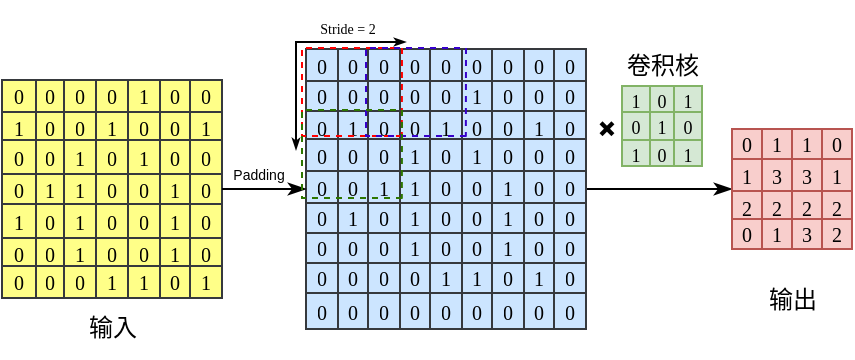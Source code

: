 <mxfile version="26.0.6">
  <diagram name="第 1 页" id="_wpt9Xtd_mOi68tcK9Fx">
    <mxGraphModel dx="636" dy="376" grid="1" gridSize="10" guides="1" tooltips="1" connect="1" arrows="1" fold="1" page="1" pageScale="1" pageWidth="827" pageHeight="1169" math="0" shadow="0">
      <root>
        <mxCell id="0" />
        <mxCell id="1" parent="0" />
        <mxCell id="73tQ1K4yN3Zxp4GSFfO6-1" value="" style="shape=table;startSize=0;container=1;collapsible=0;childLayout=tableLayout;fontSize=10;fontFamily=Times New Roman;swimlaneFillColor=none;fillStyle=auto;fillColor=#ffff88;strokeColor=#36393d;" parent="1" vertex="1">
          <mxGeometry x="122" y="166" width="110" height="109" as="geometry" />
        </mxCell>
        <mxCell id="73tQ1K4yN3Zxp4GSFfO6-53" style="shape=tableRow;horizontal=0;startSize=0;swimlaneHead=0;swimlaneBody=0;top=0;left=0;bottom=0;right=0;collapsible=0;dropTarget=0;points=[[0,0.5],[1,0.5]];portConstraint=eastwest;fontSize=10;fontFamily=Times New Roman;swimlaneFillColor=none;fillStyle=hatch;gradientColor=none;fillColor=none;strokeColor=default;" parent="73tQ1K4yN3Zxp4GSFfO6-1" vertex="1">
          <mxGeometry width="110" height="16" as="geometry" />
        </mxCell>
        <mxCell id="73tQ1K4yN3Zxp4GSFfO6-54" value="0" style="shape=partialRectangle;html=1;whiteSpace=wrap;connectable=0;overflow=hidden;top=0;left=0;bottom=0;right=0;pointerEvents=1;fontSize=10;fontFamily=Times New Roman;swimlaneFillColor=none;fillStyle=hatch;gradientColor=none;fillColor=none;strokeColor=default;" parent="73tQ1K4yN3Zxp4GSFfO6-53" vertex="1">
          <mxGeometry width="17" height="16" as="geometry">
            <mxRectangle width="17" height="16" as="alternateBounds" />
          </mxGeometry>
        </mxCell>
        <mxCell id="73tQ1K4yN3Zxp4GSFfO6-55" value="0" style="shape=partialRectangle;html=1;whiteSpace=wrap;connectable=0;overflow=hidden;top=0;left=0;bottom=0;right=0;pointerEvents=1;fontSize=10;fontFamily=Times New Roman;swimlaneFillColor=none;fillStyle=hatch;gradientColor=none;fillColor=none;strokeColor=default;" parent="73tQ1K4yN3Zxp4GSFfO6-53" vertex="1">
          <mxGeometry x="17" width="14" height="16" as="geometry">
            <mxRectangle width="14" height="16" as="alternateBounds" />
          </mxGeometry>
        </mxCell>
        <mxCell id="73tQ1K4yN3Zxp4GSFfO6-56" value="0" style="shape=partialRectangle;html=1;whiteSpace=wrap;connectable=0;overflow=hidden;top=0;left=0;bottom=0;right=0;pointerEvents=1;fontSize=10;fontFamily=Times New Roman;swimlaneFillColor=none;fillStyle=hatch;gradientColor=none;fillColor=none;strokeColor=default;" parent="73tQ1K4yN3Zxp4GSFfO6-53" vertex="1">
          <mxGeometry x="31" width="16" height="16" as="geometry">
            <mxRectangle width="16" height="16" as="alternateBounds" />
          </mxGeometry>
        </mxCell>
        <mxCell id="73tQ1K4yN3Zxp4GSFfO6-57" value="0" style="shape=partialRectangle;html=1;whiteSpace=wrap;connectable=0;overflow=hidden;top=0;left=0;bottom=0;right=0;pointerEvents=1;fontSize=10;fontFamily=Times New Roman;swimlaneFillColor=none;fillStyle=hatch;gradientColor=none;fillColor=none;strokeColor=default;" parent="73tQ1K4yN3Zxp4GSFfO6-53" vertex="1">
          <mxGeometry x="47" width="16" height="16" as="geometry">
            <mxRectangle width="16" height="16" as="alternateBounds" />
          </mxGeometry>
        </mxCell>
        <mxCell id="73tQ1K4yN3Zxp4GSFfO6-58" value="1" style="shape=partialRectangle;html=1;whiteSpace=wrap;connectable=0;overflow=hidden;top=0;left=0;bottom=0;right=0;pointerEvents=1;fontSize=10;fontFamily=Times New Roman;swimlaneFillColor=none;fillStyle=hatch;gradientColor=none;fillColor=none;strokeColor=default;" parent="73tQ1K4yN3Zxp4GSFfO6-53" vertex="1">
          <mxGeometry x="63" width="16" height="16" as="geometry">
            <mxRectangle width="16" height="16" as="alternateBounds" />
          </mxGeometry>
        </mxCell>
        <mxCell id="73tQ1K4yN3Zxp4GSFfO6-59" value="0" style="shape=partialRectangle;html=1;whiteSpace=wrap;connectable=0;overflow=hidden;top=0;left=0;bottom=0;right=0;pointerEvents=1;fontSize=10;fontFamily=Times New Roman;swimlaneFillColor=none;fillStyle=hatch;gradientColor=none;fillColor=none;strokeColor=default;" parent="73tQ1K4yN3Zxp4GSFfO6-53" vertex="1">
          <mxGeometry x="79" width="15" height="16" as="geometry">
            <mxRectangle width="15" height="16" as="alternateBounds" />
          </mxGeometry>
        </mxCell>
        <mxCell id="73tQ1K4yN3Zxp4GSFfO6-60" value="0" style="shape=partialRectangle;html=1;whiteSpace=wrap;connectable=0;overflow=hidden;top=0;left=0;bottom=0;right=0;pointerEvents=1;fontSize=10;fontFamily=Times New Roman;swimlaneFillColor=none;fillStyle=hatch;gradientColor=none;fillColor=none;strokeColor=default;" parent="73tQ1K4yN3Zxp4GSFfO6-53" vertex="1">
          <mxGeometry x="94" width="16" height="16" as="geometry">
            <mxRectangle width="16" height="16" as="alternateBounds" />
          </mxGeometry>
        </mxCell>
        <mxCell id="73tQ1K4yN3Zxp4GSFfO6-45" style="shape=tableRow;horizontal=0;startSize=0;swimlaneHead=0;swimlaneBody=0;top=0;left=0;bottom=0;right=0;collapsible=0;dropTarget=0;points=[[0,0.5],[1,0.5]];portConstraint=eastwest;fontSize=10;fontFamily=Times New Roman;swimlaneFillColor=none;fillStyle=hatch;gradientColor=none;fillColor=none;strokeColor=default;" parent="73tQ1K4yN3Zxp4GSFfO6-1" vertex="1">
          <mxGeometry y="16" width="110" height="14" as="geometry" />
        </mxCell>
        <mxCell id="73tQ1K4yN3Zxp4GSFfO6-46" value="1" style="shape=partialRectangle;html=1;whiteSpace=wrap;connectable=0;overflow=hidden;top=0;left=0;bottom=0;right=0;pointerEvents=1;fontSize=10;fontFamily=Times New Roman;swimlaneFillColor=none;fillStyle=hatch;gradientColor=none;fillColor=none;strokeColor=default;" parent="73tQ1K4yN3Zxp4GSFfO6-45" vertex="1">
          <mxGeometry width="17" height="14" as="geometry">
            <mxRectangle width="17" height="14" as="alternateBounds" />
          </mxGeometry>
        </mxCell>
        <mxCell id="73tQ1K4yN3Zxp4GSFfO6-47" value="0" style="shape=partialRectangle;html=1;whiteSpace=wrap;connectable=0;overflow=hidden;top=0;left=0;bottom=0;right=0;pointerEvents=1;fontSize=10;fontFamily=Times New Roman;swimlaneFillColor=none;fillStyle=hatch;gradientColor=none;fillColor=none;strokeColor=default;" parent="73tQ1K4yN3Zxp4GSFfO6-45" vertex="1">
          <mxGeometry x="17" width="14" height="14" as="geometry">
            <mxRectangle width="14" height="14" as="alternateBounds" />
          </mxGeometry>
        </mxCell>
        <mxCell id="73tQ1K4yN3Zxp4GSFfO6-48" value="0" style="shape=partialRectangle;html=1;whiteSpace=wrap;connectable=0;overflow=hidden;top=0;left=0;bottom=0;right=0;pointerEvents=1;fontSize=10;fontFamily=Times New Roman;swimlaneFillColor=none;fillStyle=hatch;gradientColor=none;fillColor=none;strokeColor=default;" parent="73tQ1K4yN3Zxp4GSFfO6-45" vertex="1">
          <mxGeometry x="31" width="16" height="14" as="geometry">
            <mxRectangle width="16" height="14" as="alternateBounds" />
          </mxGeometry>
        </mxCell>
        <mxCell id="73tQ1K4yN3Zxp4GSFfO6-49" value="1" style="shape=partialRectangle;html=1;whiteSpace=wrap;connectable=0;overflow=hidden;top=0;left=0;bottom=0;right=0;pointerEvents=1;fontSize=10;fontFamily=Times New Roman;swimlaneFillColor=none;fillStyle=hatch;gradientColor=none;fillColor=none;strokeColor=default;" parent="73tQ1K4yN3Zxp4GSFfO6-45" vertex="1">
          <mxGeometry x="47" width="16" height="14" as="geometry">
            <mxRectangle width="16" height="14" as="alternateBounds" />
          </mxGeometry>
        </mxCell>
        <mxCell id="73tQ1K4yN3Zxp4GSFfO6-50" value="0" style="shape=partialRectangle;html=1;whiteSpace=wrap;connectable=0;overflow=hidden;top=0;left=0;bottom=0;right=0;pointerEvents=1;fontSize=10;fontFamily=Times New Roman;swimlaneFillColor=none;fillStyle=hatch;gradientColor=none;fillColor=none;strokeColor=default;" parent="73tQ1K4yN3Zxp4GSFfO6-45" vertex="1">
          <mxGeometry x="63" width="16" height="14" as="geometry">
            <mxRectangle width="16" height="14" as="alternateBounds" />
          </mxGeometry>
        </mxCell>
        <mxCell id="73tQ1K4yN3Zxp4GSFfO6-51" value="0" style="shape=partialRectangle;html=1;whiteSpace=wrap;connectable=0;overflow=hidden;top=0;left=0;bottom=0;right=0;pointerEvents=1;fontSize=10;fontFamily=Times New Roman;swimlaneFillColor=none;fillStyle=hatch;gradientColor=none;fillColor=none;strokeColor=default;" parent="73tQ1K4yN3Zxp4GSFfO6-45" vertex="1">
          <mxGeometry x="79" width="15" height="14" as="geometry">
            <mxRectangle width="15" height="14" as="alternateBounds" />
          </mxGeometry>
        </mxCell>
        <mxCell id="73tQ1K4yN3Zxp4GSFfO6-52" value="1" style="shape=partialRectangle;html=1;whiteSpace=wrap;connectable=0;overflow=hidden;top=0;left=0;bottom=0;right=0;pointerEvents=1;fontSize=10;fontFamily=Times New Roman;swimlaneFillColor=none;fillStyle=hatch;gradientColor=none;fillColor=none;strokeColor=default;" parent="73tQ1K4yN3Zxp4GSFfO6-45" vertex="1">
          <mxGeometry x="94" width="16" height="14" as="geometry">
            <mxRectangle width="16" height="14" as="alternateBounds" />
          </mxGeometry>
        </mxCell>
        <mxCell id="73tQ1K4yN3Zxp4GSFfO6-37" style="shape=tableRow;horizontal=0;startSize=0;swimlaneHead=0;swimlaneBody=0;top=0;left=0;bottom=0;right=0;collapsible=0;dropTarget=0;points=[[0,0.5],[1,0.5]];portConstraint=eastwest;fontSize=10;fontFamily=Times New Roman;swimlaneFillColor=none;fillStyle=hatch;gradientColor=none;fillColor=none;strokeColor=default;" parent="73tQ1K4yN3Zxp4GSFfO6-1" vertex="1">
          <mxGeometry y="30" width="110" height="17" as="geometry" />
        </mxCell>
        <mxCell id="73tQ1K4yN3Zxp4GSFfO6-38" value="0" style="shape=partialRectangle;html=1;whiteSpace=wrap;connectable=0;overflow=hidden;top=0;left=0;bottom=0;right=0;pointerEvents=1;fontSize=10;fontFamily=Times New Roman;swimlaneFillColor=none;fillStyle=hatch;gradientColor=none;fillColor=none;strokeColor=default;" parent="73tQ1K4yN3Zxp4GSFfO6-37" vertex="1">
          <mxGeometry width="17" height="17" as="geometry">
            <mxRectangle width="17" height="17" as="alternateBounds" />
          </mxGeometry>
        </mxCell>
        <mxCell id="73tQ1K4yN3Zxp4GSFfO6-39" value="0" style="shape=partialRectangle;html=1;whiteSpace=wrap;connectable=0;overflow=hidden;top=0;left=0;bottom=0;right=0;pointerEvents=1;fontSize=10;fontFamily=Times New Roman;swimlaneFillColor=none;fillStyle=hatch;gradientColor=none;fillColor=none;strokeColor=default;" parent="73tQ1K4yN3Zxp4GSFfO6-37" vertex="1">
          <mxGeometry x="17" width="14" height="17" as="geometry">
            <mxRectangle width="14" height="17" as="alternateBounds" />
          </mxGeometry>
        </mxCell>
        <mxCell id="73tQ1K4yN3Zxp4GSFfO6-40" value="1" style="shape=partialRectangle;html=1;whiteSpace=wrap;connectable=0;overflow=hidden;top=0;left=0;bottom=0;right=0;pointerEvents=1;fontSize=10;fontFamily=Times New Roman;swimlaneFillColor=none;fillStyle=hatch;gradientColor=none;fillColor=none;strokeColor=default;" parent="73tQ1K4yN3Zxp4GSFfO6-37" vertex="1">
          <mxGeometry x="31" width="16" height="17" as="geometry">
            <mxRectangle width="16" height="17" as="alternateBounds" />
          </mxGeometry>
        </mxCell>
        <mxCell id="73tQ1K4yN3Zxp4GSFfO6-41" value="0" style="shape=partialRectangle;html=1;whiteSpace=wrap;connectable=0;overflow=hidden;top=0;left=0;bottom=0;right=0;pointerEvents=1;fontSize=10;fontFamily=Times New Roman;swimlaneFillColor=none;fillStyle=hatch;gradientColor=none;fillColor=none;strokeColor=default;" parent="73tQ1K4yN3Zxp4GSFfO6-37" vertex="1">
          <mxGeometry x="47" width="16" height="17" as="geometry">
            <mxRectangle width="16" height="17" as="alternateBounds" />
          </mxGeometry>
        </mxCell>
        <mxCell id="73tQ1K4yN3Zxp4GSFfO6-42" value="1" style="shape=partialRectangle;html=1;whiteSpace=wrap;connectable=0;overflow=hidden;top=0;left=0;bottom=0;right=0;pointerEvents=1;fontSize=10;fontFamily=Times New Roman;swimlaneFillColor=none;fillStyle=hatch;gradientColor=none;fillColor=none;strokeColor=default;" parent="73tQ1K4yN3Zxp4GSFfO6-37" vertex="1">
          <mxGeometry x="63" width="16" height="17" as="geometry">
            <mxRectangle width="16" height="17" as="alternateBounds" />
          </mxGeometry>
        </mxCell>
        <mxCell id="73tQ1K4yN3Zxp4GSFfO6-43" value="0" style="shape=partialRectangle;html=1;whiteSpace=wrap;connectable=0;overflow=hidden;top=0;left=0;bottom=0;right=0;pointerEvents=1;fontSize=10;fontFamily=Times New Roman;swimlaneFillColor=none;fillStyle=hatch;gradientColor=none;fillColor=none;strokeColor=default;" parent="73tQ1K4yN3Zxp4GSFfO6-37" vertex="1">
          <mxGeometry x="79" width="15" height="17" as="geometry">
            <mxRectangle width="15" height="17" as="alternateBounds" />
          </mxGeometry>
        </mxCell>
        <mxCell id="73tQ1K4yN3Zxp4GSFfO6-44" value="0" style="shape=partialRectangle;html=1;whiteSpace=wrap;connectable=0;overflow=hidden;top=0;left=0;bottom=0;right=0;pointerEvents=1;fontSize=10;fontFamily=Times New Roman;swimlaneFillColor=none;fillStyle=hatch;gradientColor=none;fillColor=none;strokeColor=default;" parent="73tQ1K4yN3Zxp4GSFfO6-37" vertex="1">
          <mxGeometry x="94" width="16" height="17" as="geometry">
            <mxRectangle width="16" height="17" as="alternateBounds" />
          </mxGeometry>
        </mxCell>
        <mxCell id="73tQ1K4yN3Zxp4GSFfO6-29" style="shape=tableRow;horizontal=0;startSize=0;swimlaneHead=0;swimlaneBody=0;top=0;left=0;bottom=0;right=0;collapsible=0;dropTarget=0;points=[[0,0.5],[1,0.5]];portConstraint=eastwest;fontSize=10;fontFamily=Times New Roman;swimlaneFillColor=none;fillStyle=hatch;gradientColor=none;fillColor=none;strokeColor=default;" parent="73tQ1K4yN3Zxp4GSFfO6-1" vertex="1">
          <mxGeometry y="47" width="110" height="15" as="geometry" />
        </mxCell>
        <mxCell id="73tQ1K4yN3Zxp4GSFfO6-30" value="0" style="shape=partialRectangle;html=1;whiteSpace=wrap;connectable=0;overflow=hidden;top=0;left=0;bottom=0;right=0;pointerEvents=1;fontSize=10;fontFamily=Times New Roman;swimlaneFillColor=none;fillStyle=hatch;gradientColor=none;fillColor=none;strokeColor=default;" parent="73tQ1K4yN3Zxp4GSFfO6-29" vertex="1">
          <mxGeometry width="17" height="15" as="geometry">
            <mxRectangle width="17" height="15" as="alternateBounds" />
          </mxGeometry>
        </mxCell>
        <mxCell id="73tQ1K4yN3Zxp4GSFfO6-31" value="1" style="shape=partialRectangle;html=1;whiteSpace=wrap;connectable=0;overflow=hidden;top=0;left=0;bottom=0;right=0;pointerEvents=1;fontSize=10;fontFamily=Times New Roman;swimlaneFillColor=none;fillStyle=hatch;gradientColor=none;fillColor=none;strokeColor=default;" parent="73tQ1K4yN3Zxp4GSFfO6-29" vertex="1">
          <mxGeometry x="17" width="14" height="15" as="geometry">
            <mxRectangle width="14" height="15" as="alternateBounds" />
          </mxGeometry>
        </mxCell>
        <mxCell id="73tQ1K4yN3Zxp4GSFfO6-32" value="1" style="shape=partialRectangle;html=1;whiteSpace=wrap;connectable=0;overflow=hidden;top=0;left=0;bottom=0;right=0;pointerEvents=1;fontSize=10;fontFamily=Times New Roman;swimlaneFillColor=none;fillStyle=hatch;gradientColor=none;fillColor=none;strokeColor=default;" parent="73tQ1K4yN3Zxp4GSFfO6-29" vertex="1">
          <mxGeometry x="31" width="16" height="15" as="geometry">
            <mxRectangle width="16" height="15" as="alternateBounds" />
          </mxGeometry>
        </mxCell>
        <mxCell id="73tQ1K4yN3Zxp4GSFfO6-33" value="0" style="shape=partialRectangle;html=1;whiteSpace=wrap;connectable=0;overflow=hidden;top=0;left=0;bottom=0;right=0;pointerEvents=1;fontSize=10;fontFamily=Times New Roman;swimlaneFillColor=none;fillStyle=hatch;gradientColor=none;fillColor=none;strokeColor=default;" parent="73tQ1K4yN3Zxp4GSFfO6-29" vertex="1">
          <mxGeometry x="47" width="16" height="15" as="geometry">
            <mxRectangle width="16" height="15" as="alternateBounds" />
          </mxGeometry>
        </mxCell>
        <mxCell id="73tQ1K4yN3Zxp4GSFfO6-34" value="0" style="shape=partialRectangle;html=1;whiteSpace=wrap;connectable=0;overflow=hidden;top=0;left=0;bottom=0;right=0;pointerEvents=1;fontSize=10;fontFamily=Times New Roman;swimlaneFillColor=none;fillStyle=hatch;gradientColor=none;fillColor=none;strokeColor=default;" parent="73tQ1K4yN3Zxp4GSFfO6-29" vertex="1">
          <mxGeometry x="63" width="16" height="15" as="geometry">
            <mxRectangle width="16" height="15" as="alternateBounds" />
          </mxGeometry>
        </mxCell>
        <mxCell id="73tQ1K4yN3Zxp4GSFfO6-35" value="1" style="shape=partialRectangle;html=1;whiteSpace=wrap;connectable=0;overflow=hidden;top=0;left=0;bottom=0;right=0;pointerEvents=1;fontSize=10;fontFamily=Times New Roman;swimlaneFillColor=none;fillStyle=hatch;gradientColor=none;fillColor=none;strokeColor=default;" parent="73tQ1K4yN3Zxp4GSFfO6-29" vertex="1">
          <mxGeometry x="79" width="15" height="15" as="geometry">
            <mxRectangle width="15" height="15" as="alternateBounds" />
          </mxGeometry>
        </mxCell>
        <mxCell id="73tQ1K4yN3Zxp4GSFfO6-36" value="0" style="shape=partialRectangle;html=1;whiteSpace=wrap;connectable=0;overflow=hidden;top=0;left=0;bottom=0;right=0;pointerEvents=1;fontSize=10;fontFamily=Times New Roman;swimlaneFillColor=none;fillStyle=hatch;gradientColor=none;fillColor=none;strokeColor=default;" parent="73tQ1K4yN3Zxp4GSFfO6-29" vertex="1">
          <mxGeometry x="94" width="16" height="15" as="geometry">
            <mxRectangle width="16" height="15" as="alternateBounds" />
          </mxGeometry>
        </mxCell>
        <mxCell id="73tQ1K4yN3Zxp4GSFfO6-2" value="" style="shape=tableRow;horizontal=0;startSize=0;swimlaneHead=0;swimlaneBody=0;top=0;left=0;bottom=0;right=0;collapsible=0;dropTarget=0;points=[[0,0.5],[1,0.5]];portConstraint=eastwest;fontSize=10;fontFamily=Times New Roman;swimlaneFillColor=none;fillStyle=hatch;gradientColor=none;fillColor=none;strokeColor=default;" parent="73tQ1K4yN3Zxp4GSFfO6-1" vertex="1">
          <mxGeometry y="62" width="110" height="17" as="geometry" />
        </mxCell>
        <mxCell id="73tQ1K4yN3Zxp4GSFfO6-23" value="1" style="shape=partialRectangle;html=1;whiteSpace=wrap;connectable=0;overflow=hidden;top=0;left=0;bottom=0;right=0;pointerEvents=1;fontSize=10;fontFamily=Times New Roman;swimlaneFillColor=none;fillStyle=hatch;gradientColor=none;fillColor=none;strokeColor=default;" parent="73tQ1K4yN3Zxp4GSFfO6-2" vertex="1">
          <mxGeometry width="17" height="17" as="geometry">
            <mxRectangle width="17" height="17" as="alternateBounds" />
          </mxGeometry>
        </mxCell>
        <mxCell id="73tQ1K4yN3Zxp4GSFfO6-20" value="0" style="shape=partialRectangle;html=1;whiteSpace=wrap;connectable=0;overflow=hidden;top=0;left=0;bottom=0;right=0;pointerEvents=1;fontSize=10;fontFamily=Times New Roman;swimlaneFillColor=none;fillStyle=hatch;gradientColor=none;fillColor=none;strokeColor=default;" parent="73tQ1K4yN3Zxp4GSFfO6-2" vertex="1">
          <mxGeometry x="17" width="14" height="17" as="geometry">
            <mxRectangle width="14" height="17" as="alternateBounds" />
          </mxGeometry>
        </mxCell>
        <mxCell id="73tQ1K4yN3Zxp4GSFfO6-14" value="1" style="shape=partialRectangle;html=1;whiteSpace=wrap;connectable=0;overflow=hidden;top=0;left=0;bottom=0;right=0;pointerEvents=1;fontSize=10;fontFamily=Times New Roman;swimlaneFillColor=none;fillStyle=hatch;gradientColor=none;fillColor=none;strokeColor=default;" parent="73tQ1K4yN3Zxp4GSFfO6-2" vertex="1">
          <mxGeometry x="31" width="16" height="17" as="geometry">
            <mxRectangle width="16" height="17" as="alternateBounds" />
          </mxGeometry>
        </mxCell>
        <mxCell id="73tQ1K4yN3Zxp4GSFfO6-3" value="0" style="shape=partialRectangle;html=1;whiteSpace=wrap;connectable=0;overflow=hidden;top=0;left=0;bottom=0;right=0;pointerEvents=1;fontSize=10;fontFamily=Times New Roman;swimlaneFillColor=none;fillStyle=hatch;gradientColor=none;fillColor=none;strokeColor=default;" parent="73tQ1K4yN3Zxp4GSFfO6-2" vertex="1">
          <mxGeometry x="47" width="16" height="17" as="geometry">
            <mxRectangle width="16" height="17" as="alternateBounds" />
          </mxGeometry>
        </mxCell>
        <mxCell id="73tQ1K4yN3Zxp4GSFfO6-4" value="0" style="shape=partialRectangle;html=1;whiteSpace=wrap;connectable=0;overflow=hidden;top=0;left=0;bottom=0;right=0;pointerEvents=1;fontSize=10;fontFamily=Times New Roman;swimlaneFillColor=none;fillStyle=hatch;gradientColor=none;fillColor=none;strokeColor=default;" parent="73tQ1K4yN3Zxp4GSFfO6-2" vertex="1">
          <mxGeometry x="63" width="16" height="17" as="geometry">
            <mxRectangle width="16" height="17" as="alternateBounds" />
          </mxGeometry>
        </mxCell>
        <mxCell id="73tQ1K4yN3Zxp4GSFfO6-5" value="1" style="shape=partialRectangle;html=1;whiteSpace=wrap;connectable=0;overflow=hidden;top=0;left=0;bottom=0;right=0;pointerEvents=1;fontSize=10;fontFamily=Times New Roman;swimlaneFillColor=none;fillStyle=hatch;gradientColor=none;fillColor=none;strokeColor=default;" parent="73tQ1K4yN3Zxp4GSFfO6-2" vertex="1">
          <mxGeometry x="79" width="15" height="17" as="geometry">
            <mxRectangle width="15" height="17" as="alternateBounds" />
          </mxGeometry>
        </mxCell>
        <mxCell id="73tQ1K4yN3Zxp4GSFfO6-17" value="0" style="shape=partialRectangle;html=1;whiteSpace=wrap;connectable=0;overflow=hidden;top=0;left=0;bottom=0;right=0;pointerEvents=1;fontSize=10;fontFamily=Times New Roman;swimlaneFillColor=none;fillStyle=hatch;gradientColor=none;fillColor=none;strokeColor=default;" parent="73tQ1K4yN3Zxp4GSFfO6-2" vertex="1">
          <mxGeometry x="94" width="16" height="17" as="geometry">
            <mxRectangle width="16" height="17" as="alternateBounds" />
          </mxGeometry>
        </mxCell>
        <mxCell id="73tQ1K4yN3Zxp4GSFfO6-6" value="" style="shape=tableRow;horizontal=0;startSize=0;swimlaneHead=0;swimlaneBody=0;top=0;left=0;bottom=0;right=0;collapsible=0;dropTarget=0;points=[[0,0.5],[1,0.5]];portConstraint=eastwest;fontSize=10;fontFamily=Times New Roman;swimlaneFillColor=none;fillStyle=hatch;gradientColor=none;fillColor=none;strokeColor=default;" parent="73tQ1K4yN3Zxp4GSFfO6-1" vertex="1">
          <mxGeometry y="79" width="110" height="14" as="geometry" />
        </mxCell>
        <mxCell id="73tQ1K4yN3Zxp4GSFfO6-24" value="0" style="shape=partialRectangle;html=1;whiteSpace=wrap;connectable=0;overflow=hidden;top=0;left=0;bottom=0;right=0;pointerEvents=1;fontSize=10;fontFamily=Times New Roman;swimlaneFillColor=none;fillStyle=hatch;gradientColor=none;fillColor=none;strokeColor=default;" parent="73tQ1K4yN3Zxp4GSFfO6-6" vertex="1">
          <mxGeometry width="17" height="14" as="geometry">
            <mxRectangle width="17" height="14" as="alternateBounds" />
          </mxGeometry>
        </mxCell>
        <mxCell id="73tQ1K4yN3Zxp4GSFfO6-21" value="0" style="shape=partialRectangle;html=1;whiteSpace=wrap;connectable=0;overflow=hidden;top=0;left=0;bottom=0;right=0;pointerEvents=1;fontSize=10;fontFamily=Times New Roman;swimlaneFillColor=none;fillStyle=hatch;gradientColor=none;fillColor=none;strokeColor=default;" parent="73tQ1K4yN3Zxp4GSFfO6-6" vertex="1">
          <mxGeometry x="17" width="14" height="14" as="geometry">
            <mxRectangle width="14" height="14" as="alternateBounds" />
          </mxGeometry>
        </mxCell>
        <mxCell id="73tQ1K4yN3Zxp4GSFfO6-15" value="1" style="shape=partialRectangle;html=1;whiteSpace=wrap;connectable=0;overflow=hidden;top=0;left=0;bottom=0;right=0;pointerEvents=1;fontSize=10;fontFamily=Times New Roman;swimlaneFillColor=none;fillStyle=hatch;gradientColor=none;fillColor=none;strokeColor=default;" parent="73tQ1K4yN3Zxp4GSFfO6-6" vertex="1">
          <mxGeometry x="31" width="16" height="14" as="geometry">
            <mxRectangle width="16" height="14" as="alternateBounds" />
          </mxGeometry>
        </mxCell>
        <mxCell id="73tQ1K4yN3Zxp4GSFfO6-7" value="0" style="shape=partialRectangle;html=1;whiteSpace=wrap;connectable=0;overflow=hidden;top=0;left=0;bottom=0;right=0;pointerEvents=1;fontSize=10;fontFamily=Times New Roman;swimlaneFillColor=none;fillStyle=hatch;gradientColor=none;fillColor=none;strokeColor=default;" parent="73tQ1K4yN3Zxp4GSFfO6-6" vertex="1">
          <mxGeometry x="47" width="16" height="14" as="geometry">
            <mxRectangle width="16" height="14" as="alternateBounds" />
          </mxGeometry>
        </mxCell>
        <mxCell id="73tQ1K4yN3Zxp4GSFfO6-8" value="0" style="shape=partialRectangle;html=1;whiteSpace=wrap;connectable=0;overflow=hidden;top=0;left=0;bottom=0;right=0;pointerEvents=1;fontSize=10;fontFamily=Times New Roman;swimlaneFillColor=none;fillStyle=hatch;gradientColor=none;fillColor=none;strokeColor=default;" parent="73tQ1K4yN3Zxp4GSFfO6-6" vertex="1">
          <mxGeometry x="63" width="16" height="14" as="geometry">
            <mxRectangle width="16" height="14" as="alternateBounds" />
          </mxGeometry>
        </mxCell>
        <mxCell id="73tQ1K4yN3Zxp4GSFfO6-9" value="1" style="shape=partialRectangle;html=1;whiteSpace=wrap;connectable=0;overflow=hidden;top=0;left=0;bottom=0;right=0;pointerEvents=1;fontSize=10;fontFamily=Times New Roman;swimlaneFillColor=none;fillStyle=hatch;gradientColor=none;fillColor=none;strokeColor=default;" parent="73tQ1K4yN3Zxp4GSFfO6-6" vertex="1">
          <mxGeometry x="79" width="15" height="14" as="geometry">
            <mxRectangle width="15" height="14" as="alternateBounds" />
          </mxGeometry>
        </mxCell>
        <mxCell id="73tQ1K4yN3Zxp4GSFfO6-18" value="0" style="shape=partialRectangle;html=1;whiteSpace=wrap;connectable=0;overflow=hidden;top=0;left=0;bottom=0;right=0;pointerEvents=1;fontSize=10;fontFamily=Times New Roman;swimlaneFillColor=none;fillStyle=hatch;gradientColor=none;fillColor=none;strokeColor=default;" parent="73tQ1K4yN3Zxp4GSFfO6-6" vertex="1">
          <mxGeometry x="94" width="16" height="14" as="geometry">
            <mxRectangle width="16" height="14" as="alternateBounds" />
          </mxGeometry>
        </mxCell>
        <mxCell id="73tQ1K4yN3Zxp4GSFfO6-10" value="" style="shape=tableRow;horizontal=0;startSize=0;swimlaneHead=0;swimlaneBody=0;top=0;left=0;bottom=0;right=0;collapsible=0;dropTarget=0;points=[[0,0.5],[1,0.5]];portConstraint=eastwest;fontSize=10;fontFamily=Times New Roman;swimlaneFillColor=none;fillStyle=hatch;gradientColor=none;fillColor=none;strokeColor=default;" parent="73tQ1K4yN3Zxp4GSFfO6-1" vertex="1">
          <mxGeometry y="93" width="110" height="16" as="geometry" />
        </mxCell>
        <mxCell id="73tQ1K4yN3Zxp4GSFfO6-25" value="0" style="shape=partialRectangle;html=1;whiteSpace=wrap;connectable=0;overflow=hidden;top=0;left=0;bottom=0;right=0;pointerEvents=1;fontSize=10;fontFamily=Times New Roman;swimlaneFillColor=none;fillStyle=hatch;gradientColor=none;fillColor=none;strokeColor=default;" parent="73tQ1K4yN3Zxp4GSFfO6-10" vertex="1">
          <mxGeometry width="17" height="16" as="geometry">
            <mxRectangle width="17" height="16" as="alternateBounds" />
          </mxGeometry>
        </mxCell>
        <mxCell id="73tQ1K4yN3Zxp4GSFfO6-22" value="0" style="shape=partialRectangle;html=1;whiteSpace=wrap;connectable=0;overflow=hidden;top=0;left=0;bottom=0;right=0;pointerEvents=1;fontSize=10;fontFamily=Times New Roman;swimlaneFillColor=none;fillStyle=hatch;gradientColor=none;fillColor=none;strokeColor=default;" parent="73tQ1K4yN3Zxp4GSFfO6-10" vertex="1">
          <mxGeometry x="17" width="14" height="16" as="geometry">
            <mxRectangle width="14" height="16" as="alternateBounds" />
          </mxGeometry>
        </mxCell>
        <mxCell id="73tQ1K4yN3Zxp4GSFfO6-16" value="0" style="shape=partialRectangle;html=1;whiteSpace=wrap;connectable=0;overflow=hidden;top=0;left=0;bottom=0;right=0;pointerEvents=1;fontSize=10;fontFamily=Times New Roman;swimlaneFillColor=none;fillStyle=hatch;gradientColor=none;fillColor=none;strokeColor=default;" parent="73tQ1K4yN3Zxp4GSFfO6-10" vertex="1">
          <mxGeometry x="31" width="16" height="16" as="geometry">
            <mxRectangle width="16" height="16" as="alternateBounds" />
          </mxGeometry>
        </mxCell>
        <mxCell id="73tQ1K4yN3Zxp4GSFfO6-11" value="1" style="shape=partialRectangle;html=1;whiteSpace=wrap;connectable=0;overflow=hidden;top=0;left=0;bottom=0;right=0;pointerEvents=1;fontSize=10;fontFamily=Times New Roman;swimlaneFillColor=none;fillStyle=hatch;gradientColor=none;fillColor=none;strokeColor=default;" parent="73tQ1K4yN3Zxp4GSFfO6-10" vertex="1">
          <mxGeometry x="47" width="16" height="16" as="geometry">
            <mxRectangle width="16" height="16" as="alternateBounds" />
          </mxGeometry>
        </mxCell>
        <mxCell id="73tQ1K4yN3Zxp4GSFfO6-12" value="1" style="shape=partialRectangle;html=1;whiteSpace=wrap;connectable=0;overflow=hidden;top=0;left=0;bottom=0;right=0;pointerEvents=1;fontSize=10;fontFamily=Times New Roman;swimlaneFillColor=none;fillStyle=hatch;gradientColor=none;fillColor=none;strokeColor=default;" parent="73tQ1K4yN3Zxp4GSFfO6-10" vertex="1">
          <mxGeometry x="63" width="16" height="16" as="geometry">
            <mxRectangle width="16" height="16" as="alternateBounds" />
          </mxGeometry>
        </mxCell>
        <mxCell id="73tQ1K4yN3Zxp4GSFfO6-13" value="0" style="shape=partialRectangle;html=1;whiteSpace=wrap;connectable=0;overflow=hidden;top=0;left=0;bottom=0;right=0;pointerEvents=1;fontSize=10;fontFamily=Times New Roman;swimlaneFillColor=none;fillStyle=hatch;gradientColor=none;fillColor=none;strokeColor=default;" parent="73tQ1K4yN3Zxp4GSFfO6-10" vertex="1">
          <mxGeometry x="79" width="15" height="16" as="geometry">
            <mxRectangle width="15" height="16" as="alternateBounds" />
          </mxGeometry>
        </mxCell>
        <mxCell id="73tQ1K4yN3Zxp4GSFfO6-19" value="1" style="shape=partialRectangle;html=1;whiteSpace=wrap;connectable=0;overflow=hidden;top=0;left=0;bottom=0;right=0;pointerEvents=1;fontSize=10;fontFamily=Times New Roman;swimlaneFillColor=none;fillStyle=hatch;gradientColor=none;fillColor=none;strokeColor=default;" parent="73tQ1K4yN3Zxp4GSFfO6-10" vertex="1">
          <mxGeometry x="94" width="16" height="16" as="geometry">
            <mxRectangle width="16" height="16" as="alternateBounds" />
          </mxGeometry>
        </mxCell>
        <mxCell id="73tQ1K4yN3Zxp4GSFfO6-383" value="" style="edgeStyle=orthogonalEdgeStyle;rounded=0;orthogonalLoop=1;jettySize=auto;html=1;fontSize=10;endArrow=classicThin;endFill=1;" parent="1" source="73tQ1K4yN3Zxp4GSFfO6-62" target="73tQ1K4yN3Zxp4GSFfO6-292" edge="1">
          <mxGeometry relative="1" as="geometry" />
        </mxCell>
        <mxCell id="73tQ1K4yN3Zxp4GSFfO6-62" value="" style="shape=table;startSize=0;container=1;collapsible=0;childLayout=tableLayout;fontSize=10;fontFamily=Times New Roman;swimlaneLine=1;fillColor=#cce5ff;strokeColor=#36393d;" parent="1" vertex="1">
          <mxGeometry x="274" y="150.5" width="140" height="140" as="geometry" />
        </mxCell>
        <mxCell id="73tQ1K4yN3Zxp4GSFfO6-174" style="shape=tableRow;horizontal=0;startSize=0;swimlaneHead=0;swimlaneBody=0;strokeColor=inherit;top=0;left=0;bottom=0;right=0;collapsible=0;dropTarget=0;fillColor=none;points=[[0,0.5],[1,0.5]];portConstraint=eastwest;fontSize=10;fontFamily=Times New Roman;" parent="73tQ1K4yN3Zxp4GSFfO6-62" vertex="1">
          <mxGeometry width="140" height="16" as="geometry" />
        </mxCell>
        <mxCell id="73tQ1K4yN3Zxp4GSFfO6-175" value="0" style="shape=partialRectangle;html=1;whiteSpace=wrap;connectable=0;strokeColor=inherit;overflow=hidden;fillColor=none;top=0;left=0;bottom=0;right=0;pointerEvents=1;fontSize=10;fontFamily=Times New Roman;" parent="73tQ1K4yN3Zxp4GSFfO6-174" vertex="1">
          <mxGeometry width="16" height="16" as="geometry">
            <mxRectangle width="16" height="16" as="alternateBounds" />
          </mxGeometry>
        </mxCell>
        <mxCell id="73tQ1K4yN3Zxp4GSFfO6-176" value="0" style="shape=partialRectangle;html=1;whiteSpace=wrap;connectable=0;strokeColor=inherit;overflow=hidden;fillColor=none;top=0;left=0;bottom=0;right=0;pointerEvents=1;fontSize=10;fontFamily=Times New Roman;" parent="73tQ1K4yN3Zxp4GSFfO6-174" vertex="1">
          <mxGeometry x="16" width="15" height="16" as="geometry">
            <mxRectangle width="15" height="16" as="alternateBounds" />
          </mxGeometry>
        </mxCell>
        <mxCell id="73tQ1K4yN3Zxp4GSFfO6-177" value="0" style="shape=partialRectangle;html=1;whiteSpace=wrap;connectable=0;strokeColor=inherit;overflow=hidden;fillColor=none;top=0;left=0;bottom=0;right=0;pointerEvents=1;fontSize=10;fontFamily=Times New Roman;" parent="73tQ1K4yN3Zxp4GSFfO6-174" vertex="1">
          <mxGeometry x="31" width="16" height="16" as="geometry">
            <mxRectangle width="16" height="16" as="alternateBounds" />
          </mxGeometry>
        </mxCell>
        <mxCell id="73tQ1K4yN3Zxp4GSFfO6-178" value="0" style="shape=partialRectangle;html=1;whiteSpace=wrap;connectable=0;strokeColor=inherit;overflow=hidden;fillColor=none;top=0;left=0;bottom=0;right=0;pointerEvents=1;fontSize=10;fontFamily=Times New Roman;" parent="73tQ1K4yN3Zxp4GSFfO6-174" vertex="1">
          <mxGeometry x="47" width="15" height="16" as="geometry">
            <mxRectangle width="15" height="16" as="alternateBounds" />
          </mxGeometry>
        </mxCell>
        <mxCell id="73tQ1K4yN3Zxp4GSFfO6-179" value="0" style="shape=partialRectangle;html=1;whiteSpace=wrap;connectable=0;strokeColor=inherit;overflow=hidden;fillColor=none;top=0;left=0;bottom=0;right=0;pointerEvents=1;fontSize=10;fontFamily=Times New Roman;" parent="73tQ1K4yN3Zxp4GSFfO6-174" vertex="1">
          <mxGeometry x="62" width="16" height="16" as="geometry">
            <mxRectangle width="16" height="16" as="alternateBounds" />
          </mxGeometry>
        </mxCell>
        <mxCell id="73tQ1K4yN3Zxp4GSFfO6-180" value="0" style="shape=partialRectangle;html=1;whiteSpace=wrap;connectable=0;strokeColor=inherit;overflow=hidden;fillColor=none;top=0;left=0;bottom=0;right=0;pointerEvents=1;fontSize=10;fontFamily=Times New Roman;" parent="73tQ1K4yN3Zxp4GSFfO6-174" vertex="1">
          <mxGeometry x="78" width="15" height="16" as="geometry">
            <mxRectangle width="15" height="16" as="alternateBounds" />
          </mxGeometry>
        </mxCell>
        <mxCell id="73tQ1K4yN3Zxp4GSFfO6-181" value="0" style="shape=partialRectangle;html=1;whiteSpace=wrap;connectable=0;strokeColor=inherit;overflow=hidden;fillColor=none;top=0;left=0;bottom=0;right=0;pointerEvents=1;fontSize=10;fontFamily=Times New Roman;" parent="73tQ1K4yN3Zxp4GSFfO6-174" vertex="1">
          <mxGeometry x="93" width="16" height="16" as="geometry">
            <mxRectangle width="16" height="16" as="alternateBounds" />
          </mxGeometry>
        </mxCell>
        <mxCell id="73tQ1K4yN3Zxp4GSFfO6-182" value="0" style="shape=partialRectangle;html=1;whiteSpace=wrap;connectable=0;strokeColor=inherit;overflow=hidden;fillColor=none;top=0;left=0;bottom=0;right=0;pointerEvents=1;fontSize=10;fontFamily=Times New Roman;" parent="73tQ1K4yN3Zxp4GSFfO6-174" vertex="1">
          <mxGeometry x="109" width="15" height="16" as="geometry">
            <mxRectangle width="15" height="16" as="alternateBounds" />
          </mxGeometry>
        </mxCell>
        <mxCell id="73tQ1K4yN3Zxp4GSFfO6-183" value="0" style="shape=partialRectangle;html=1;whiteSpace=wrap;connectable=0;strokeColor=inherit;overflow=hidden;fillColor=none;top=0;left=0;bottom=0;right=0;pointerEvents=1;fontSize=10;fontFamily=Times New Roman;" parent="73tQ1K4yN3Zxp4GSFfO6-174" vertex="1">
          <mxGeometry x="124" width="16" height="16" as="geometry">
            <mxRectangle width="16" height="16" as="alternateBounds" />
          </mxGeometry>
        </mxCell>
        <mxCell id="73tQ1K4yN3Zxp4GSFfO6-63" style="shape=tableRow;horizontal=0;startSize=0;swimlaneHead=0;swimlaneBody=0;strokeColor=inherit;top=0;left=0;bottom=0;right=0;collapsible=0;dropTarget=0;fillColor=none;points=[[0,0.5],[1,0.5]];portConstraint=eastwest;fontSize=10;fontFamily=Times New Roman;" parent="73tQ1K4yN3Zxp4GSFfO6-62" vertex="1">
          <mxGeometry y="16" width="140" height="15" as="geometry" />
        </mxCell>
        <mxCell id="73tQ1K4yN3Zxp4GSFfO6-119" value="0" style="shape=partialRectangle;html=1;whiteSpace=wrap;connectable=0;strokeColor=inherit;overflow=hidden;fillColor=none;top=0;left=0;bottom=0;right=0;pointerEvents=1;fontSize=10;fontFamily=Times New Roman;" parent="73tQ1K4yN3Zxp4GSFfO6-63" vertex="1">
          <mxGeometry width="16" height="15" as="geometry">
            <mxRectangle width="16" height="15" as="alternateBounds" />
          </mxGeometry>
        </mxCell>
        <mxCell id="73tQ1K4yN3Zxp4GSFfO6-64" value="0" style="shape=partialRectangle;html=1;whiteSpace=wrap;connectable=0;strokeColor=inherit;overflow=hidden;fillColor=none;top=0;left=0;bottom=0;right=0;pointerEvents=1;fontSize=10;fontFamily=Times New Roman;" parent="73tQ1K4yN3Zxp4GSFfO6-63" vertex="1">
          <mxGeometry x="16" width="15" height="15" as="geometry">
            <mxRectangle width="15" height="15" as="alternateBounds" />
          </mxGeometry>
        </mxCell>
        <mxCell id="73tQ1K4yN3Zxp4GSFfO6-65" value="0" style="shape=partialRectangle;html=1;whiteSpace=wrap;connectable=0;strokeColor=inherit;overflow=hidden;fillColor=none;top=0;left=0;bottom=0;right=0;pointerEvents=1;fontSize=10;fontFamily=Times New Roman;" parent="73tQ1K4yN3Zxp4GSFfO6-63" vertex="1">
          <mxGeometry x="31" width="16" height="15" as="geometry">
            <mxRectangle width="16" height="15" as="alternateBounds" />
          </mxGeometry>
        </mxCell>
        <mxCell id="73tQ1K4yN3Zxp4GSFfO6-66" value="0" style="shape=partialRectangle;html=1;whiteSpace=wrap;connectable=0;strokeColor=inherit;overflow=hidden;fillColor=none;top=0;left=0;bottom=0;right=0;pointerEvents=1;fontSize=10;fontFamily=Times New Roman;" parent="73tQ1K4yN3Zxp4GSFfO6-63" vertex="1">
          <mxGeometry x="47" width="15" height="15" as="geometry">
            <mxRectangle width="15" height="15" as="alternateBounds" />
          </mxGeometry>
        </mxCell>
        <mxCell id="73tQ1K4yN3Zxp4GSFfO6-67" value="0" style="shape=partialRectangle;html=1;whiteSpace=wrap;connectable=0;strokeColor=inherit;overflow=hidden;fillColor=none;top=0;left=0;bottom=0;right=0;pointerEvents=1;fontSize=10;fontFamily=Times New Roman;" parent="73tQ1K4yN3Zxp4GSFfO6-63" vertex="1">
          <mxGeometry x="62" width="16" height="15" as="geometry">
            <mxRectangle width="16" height="15" as="alternateBounds" />
          </mxGeometry>
        </mxCell>
        <mxCell id="73tQ1K4yN3Zxp4GSFfO6-68" value="1" style="shape=partialRectangle;html=1;whiteSpace=wrap;connectable=0;strokeColor=inherit;overflow=hidden;fillColor=none;top=0;left=0;bottom=0;right=0;pointerEvents=1;fontSize=10;fontFamily=Times New Roman;" parent="73tQ1K4yN3Zxp4GSFfO6-63" vertex="1">
          <mxGeometry x="78" width="15" height="15" as="geometry">
            <mxRectangle width="15" height="15" as="alternateBounds" />
          </mxGeometry>
        </mxCell>
        <mxCell id="73tQ1K4yN3Zxp4GSFfO6-69" value="0" style="shape=partialRectangle;html=1;whiteSpace=wrap;connectable=0;strokeColor=inherit;overflow=hidden;fillColor=none;top=0;left=0;bottom=0;right=0;pointerEvents=1;fontSize=10;fontFamily=Times New Roman;" parent="73tQ1K4yN3Zxp4GSFfO6-63" vertex="1">
          <mxGeometry x="93" width="16" height="15" as="geometry">
            <mxRectangle width="16" height="15" as="alternateBounds" />
          </mxGeometry>
        </mxCell>
        <mxCell id="73tQ1K4yN3Zxp4GSFfO6-70" value="0" style="shape=partialRectangle;html=1;whiteSpace=wrap;connectable=0;strokeColor=inherit;overflow=hidden;fillColor=none;top=0;left=0;bottom=0;right=0;pointerEvents=1;fontSize=10;fontFamily=Times New Roman;" parent="73tQ1K4yN3Zxp4GSFfO6-63" vertex="1">
          <mxGeometry x="109" width="15" height="15" as="geometry">
            <mxRectangle width="15" height="15" as="alternateBounds" />
          </mxGeometry>
        </mxCell>
        <mxCell id="73tQ1K4yN3Zxp4GSFfO6-167" value="0" style="shape=partialRectangle;html=1;whiteSpace=wrap;connectable=0;strokeColor=inherit;overflow=hidden;fillColor=none;top=0;left=0;bottom=0;right=0;pointerEvents=1;fontSize=10;fontFamily=Times New Roman;" parent="73tQ1K4yN3Zxp4GSFfO6-63" vertex="1">
          <mxGeometry x="124" width="16" height="15" as="geometry">
            <mxRectangle width="16" height="15" as="alternateBounds" />
          </mxGeometry>
        </mxCell>
        <mxCell id="73tQ1K4yN3Zxp4GSFfO6-71" style="shape=tableRow;horizontal=0;startSize=0;swimlaneHead=0;swimlaneBody=0;strokeColor=inherit;top=0;left=0;bottom=0;right=0;collapsible=0;dropTarget=0;fillColor=none;points=[[0,0.5],[1,0.5]];portConstraint=eastwest;fontSize=10;fontFamily=Times New Roman;" parent="73tQ1K4yN3Zxp4GSFfO6-62" vertex="1">
          <mxGeometry y="31" width="140" height="14" as="geometry" />
        </mxCell>
        <mxCell id="73tQ1K4yN3Zxp4GSFfO6-120" value="0" style="shape=partialRectangle;html=1;whiteSpace=wrap;connectable=0;strokeColor=inherit;overflow=hidden;fillColor=none;top=0;left=0;bottom=0;right=0;pointerEvents=1;fontSize=10;fontFamily=Times New Roman;" parent="73tQ1K4yN3Zxp4GSFfO6-71" vertex="1">
          <mxGeometry width="16" height="14" as="geometry">
            <mxRectangle width="16" height="14" as="alternateBounds" />
          </mxGeometry>
        </mxCell>
        <mxCell id="73tQ1K4yN3Zxp4GSFfO6-72" value="1" style="shape=partialRectangle;html=1;whiteSpace=wrap;connectable=0;strokeColor=inherit;overflow=hidden;fillColor=none;top=0;left=0;bottom=0;right=0;pointerEvents=1;fontSize=10;fontFamily=Times New Roman;" parent="73tQ1K4yN3Zxp4GSFfO6-71" vertex="1">
          <mxGeometry x="16" width="15" height="14" as="geometry">
            <mxRectangle width="15" height="14" as="alternateBounds" />
          </mxGeometry>
        </mxCell>
        <mxCell id="73tQ1K4yN3Zxp4GSFfO6-73" value="0" style="shape=partialRectangle;html=1;whiteSpace=wrap;connectable=0;strokeColor=inherit;overflow=hidden;fillColor=none;top=0;left=0;bottom=0;right=0;pointerEvents=1;fontSize=10;fontFamily=Times New Roman;" parent="73tQ1K4yN3Zxp4GSFfO6-71" vertex="1">
          <mxGeometry x="31" width="16" height="14" as="geometry">
            <mxRectangle width="16" height="14" as="alternateBounds" />
          </mxGeometry>
        </mxCell>
        <mxCell id="73tQ1K4yN3Zxp4GSFfO6-74" value="0" style="shape=partialRectangle;html=1;whiteSpace=wrap;connectable=0;strokeColor=inherit;overflow=hidden;fillColor=none;top=0;left=0;bottom=0;right=0;pointerEvents=1;fontSize=10;fontFamily=Times New Roman;" parent="73tQ1K4yN3Zxp4GSFfO6-71" vertex="1">
          <mxGeometry x="47" width="15" height="14" as="geometry">
            <mxRectangle width="15" height="14" as="alternateBounds" />
          </mxGeometry>
        </mxCell>
        <mxCell id="73tQ1K4yN3Zxp4GSFfO6-75" value="1" style="shape=partialRectangle;html=1;whiteSpace=wrap;connectable=0;strokeColor=inherit;overflow=hidden;fillColor=none;top=0;left=0;bottom=0;right=0;pointerEvents=1;fontSize=10;fontFamily=Times New Roman;" parent="73tQ1K4yN3Zxp4GSFfO6-71" vertex="1">
          <mxGeometry x="62" width="16" height="14" as="geometry">
            <mxRectangle width="16" height="14" as="alternateBounds" />
          </mxGeometry>
        </mxCell>
        <mxCell id="73tQ1K4yN3Zxp4GSFfO6-76" value="0" style="shape=partialRectangle;html=1;whiteSpace=wrap;connectable=0;strokeColor=inherit;overflow=hidden;fillColor=none;top=0;left=0;bottom=0;right=0;pointerEvents=1;fontSize=10;fontFamily=Times New Roman;" parent="73tQ1K4yN3Zxp4GSFfO6-71" vertex="1">
          <mxGeometry x="78" width="15" height="14" as="geometry">
            <mxRectangle width="15" height="14" as="alternateBounds" />
          </mxGeometry>
        </mxCell>
        <mxCell id="73tQ1K4yN3Zxp4GSFfO6-77" value="0" style="shape=partialRectangle;html=1;whiteSpace=wrap;connectable=0;strokeColor=inherit;overflow=hidden;fillColor=none;top=0;left=0;bottom=0;right=0;pointerEvents=1;fontSize=10;fontFamily=Times New Roman;" parent="73tQ1K4yN3Zxp4GSFfO6-71" vertex="1">
          <mxGeometry x="93" width="16" height="14" as="geometry">
            <mxRectangle width="16" height="14" as="alternateBounds" />
          </mxGeometry>
        </mxCell>
        <mxCell id="73tQ1K4yN3Zxp4GSFfO6-78" value="1" style="shape=partialRectangle;html=1;whiteSpace=wrap;connectable=0;strokeColor=inherit;overflow=hidden;fillColor=none;top=0;left=0;bottom=0;right=0;pointerEvents=1;fontSize=10;fontFamily=Times New Roman;" parent="73tQ1K4yN3Zxp4GSFfO6-71" vertex="1">
          <mxGeometry x="109" width="15" height="14" as="geometry">
            <mxRectangle width="15" height="14" as="alternateBounds" />
          </mxGeometry>
        </mxCell>
        <mxCell id="73tQ1K4yN3Zxp4GSFfO6-168" value="0" style="shape=partialRectangle;html=1;whiteSpace=wrap;connectable=0;strokeColor=inherit;overflow=hidden;fillColor=none;top=0;left=0;bottom=0;right=0;pointerEvents=1;fontSize=10;fontFamily=Times New Roman;" parent="73tQ1K4yN3Zxp4GSFfO6-71" vertex="1">
          <mxGeometry x="124" width="16" height="14" as="geometry">
            <mxRectangle width="16" height="14" as="alternateBounds" />
          </mxGeometry>
        </mxCell>
        <mxCell id="73tQ1K4yN3Zxp4GSFfO6-79" style="shape=tableRow;horizontal=0;startSize=0;swimlaneHead=0;swimlaneBody=0;strokeColor=inherit;top=0;left=0;bottom=0;right=0;collapsible=0;dropTarget=0;fillColor=none;points=[[0,0.5],[1,0.5]];portConstraint=eastwest;fontSize=10;fontFamily=Times New Roman;" parent="73tQ1K4yN3Zxp4GSFfO6-62" vertex="1">
          <mxGeometry y="45" width="140" height="16" as="geometry" />
        </mxCell>
        <mxCell id="73tQ1K4yN3Zxp4GSFfO6-121" value="0" style="shape=partialRectangle;html=1;whiteSpace=wrap;connectable=0;strokeColor=inherit;overflow=hidden;fillColor=none;top=0;left=0;bottom=0;right=0;pointerEvents=1;fontSize=10;fontFamily=Times New Roman;" parent="73tQ1K4yN3Zxp4GSFfO6-79" vertex="1">
          <mxGeometry width="16" height="16" as="geometry">
            <mxRectangle width="16" height="16" as="alternateBounds" />
          </mxGeometry>
        </mxCell>
        <mxCell id="73tQ1K4yN3Zxp4GSFfO6-80" value="0" style="shape=partialRectangle;html=1;whiteSpace=wrap;connectable=0;strokeColor=inherit;overflow=hidden;fillColor=none;top=0;left=0;bottom=0;right=0;pointerEvents=1;fontSize=10;fontFamily=Times New Roman;" parent="73tQ1K4yN3Zxp4GSFfO6-79" vertex="1">
          <mxGeometry x="16" width="15" height="16" as="geometry">
            <mxRectangle width="15" height="16" as="alternateBounds" />
          </mxGeometry>
        </mxCell>
        <mxCell id="73tQ1K4yN3Zxp4GSFfO6-81" value="0" style="shape=partialRectangle;html=1;whiteSpace=wrap;connectable=0;strokeColor=inherit;overflow=hidden;fillColor=none;top=0;left=0;bottom=0;right=0;pointerEvents=1;fontSize=10;fontFamily=Times New Roman;" parent="73tQ1K4yN3Zxp4GSFfO6-79" vertex="1">
          <mxGeometry x="31" width="16" height="16" as="geometry">
            <mxRectangle width="16" height="16" as="alternateBounds" />
          </mxGeometry>
        </mxCell>
        <mxCell id="73tQ1K4yN3Zxp4GSFfO6-82" value="1" style="shape=partialRectangle;html=1;whiteSpace=wrap;connectable=0;strokeColor=inherit;overflow=hidden;fillColor=none;top=0;left=0;bottom=0;right=0;pointerEvents=1;fontSize=10;fontFamily=Times New Roman;" parent="73tQ1K4yN3Zxp4GSFfO6-79" vertex="1">
          <mxGeometry x="47" width="15" height="16" as="geometry">
            <mxRectangle width="15" height="16" as="alternateBounds" />
          </mxGeometry>
        </mxCell>
        <mxCell id="73tQ1K4yN3Zxp4GSFfO6-83" value="0" style="shape=partialRectangle;html=1;whiteSpace=wrap;connectable=0;strokeColor=inherit;overflow=hidden;fillColor=none;top=0;left=0;bottom=0;right=0;pointerEvents=1;fontSize=10;fontFamily=Times New Roman;" parent="73tQ1K4yN3Zxp4GSFfO6-79" vertex="1">
          <mxGeometry x="62" width="16" height="16" as="geometry">
            <mxRectangle width="16" height="16" as="alternateBounds" />
          </mxGeometry>
        </mxCell>
        <mxCell id="73tQ1K4yN3Zxp4GSFfO6-84" value="1" style="shape=partialRectangle;html=1;whiteSpace=wrap;connectable=0;strokeColor=inherit;overflow=hidden;fillColor=none;top=0;left=0;bottom=0;right=0;pointerEvents=1;fontSize=10;fontFamily=Times New Roman;" parent="73tQ1K4yN3Zxp4GSFfO6-79" vertex="1">
          <mxGeometry x="78" width="15" height="16" as="geometry">
            <mxRectangle width="15" height="16" as="alternateBounds" />
          </mxGeometry>
        </mxCell>
        <mxCell id="73tQ1K4yN3Zxp4GSFfO6-85" value="0" style="shape=partialRectangle;html=1;whiteSpace=wrap;connectable=0;strokeColor=inherit;overflow=hidden;fillColor=none;top=0;left=0;bottom=0;right=0;pointerEvents=1;fontSize=10;fontFamily=Times New Roman;" parent="73tQ1K4yN3Zxp4GSFfO6-79" vertex="1">
          <mxGeometry x="93" width="16" height="16" as="geometry">
            <mxRectangle width="16" height="16" as="alternateBounds" />
          </mxGeometry>
        </mxCell>
        <mxCell id="73tQ1K4yN3Zxp4GSFfO6-86" value="0" style="shape=partialRectangle;html=1;whiteSpace=wrap;connectable=0;strokeColor=inherit;overflow=hidden;fillColor=none;top=0;left=0;bottom=0;right=0;pointerEvents=1;fontSize=10;fontFamily=Times New Roman;" parent="73tQ1K4yN3Zxp4GSFfO6-79" vertex="1">
          <mxGeometry x="109" width="15" height="16" as="geometry">
            <mxRectangle width="15" height="16" as="alternateBounds" />
          </mxGeometry>
        </mxCell>
        <mxCell id="73tQ1K4yN3Zxp4GSFfO6-169" value="0" style="shape=partialRectangle;html=1;whiteSpace=wrap;connectable=0;strokeColor=inherit;overflow=hidden;fillColor=none;top=0;left=0;bottom=0;right=0;pointerEvents=1;fontSize=10;fontFamily=Times New Roman;" parent="73tQ1K4yN3Zxp4GSFfO6-79" vertex="1">
          <mxGeometry x="124" width="16" height="16" as="geometry">
            <mxRectangle width="16" height="16" as="alternateBounds" />
          </mxGeometry>
        </mxCell>
        <mxCell id="73tQ1K4yN3Zxp4GSFfO6-87" style="shape=tableRow;horizontal=0;startSize=0;swimlaneHead=0;swimlaneBody=0;strokeColor=inherit;top=0;left=0;bottom=0;right=0;collapsible=0;dropTarget=0;fillColor=none;points=[[0,0.5],[1,0.5]];portConstraint=eastwest;fontSize=10;fontFamily=Times New Roman;" parent="73tQ1K4yN3Zxp4GSFfO6-62" vertex="1">
          <mxGeometry y="61" width="140" height="16" as="geometry" />
        </mxCell>
        <mxCell id="73tQ1K4yN3Zxp4GSFfO6-122" value="0" style="shape=partialRectangle;html=1;whiteSpace=wrap;connectable=0;strokeColor=inherit;overflow=hidden;fillColor=none;top=0;left=0;bottom=0;right=0;pointerEvents=1;fontSize=10;fontFamily=Times New Roman;" parent="73tQ1K4yN3Zxp4GSFfO6-87" vertex="1">
          <mxGeometry width="16" height="16" as="geometry">
            <mxRectangle width="16" height="16" as="alternateBounds" />
          </mxGeometry>
        </mxCell>
        <mxCell id="73tQ1K4yN3Zxp4GSFfO6-88" value="0" style="shape=partialRectangle;html=1;whiteSpace=wrap;connectable=0;strokeColor=inherit;overflow=hidden;fillColor=none;top=0;left=0;bottom=0;right=0;pointerEvents=1;fontSize=10;fontFamily=Times New Roman;" parent="73tQ1K4yN3Zxp4GSFfO6-87" vertex="1">
          <mxGeometry x="16" width="15" height="16" as="geometry">
            <mxRectangle width="15" height="16" as="alternateBounds" />
          </mxGeometry>
        </mxCell>
        <mxCell id="73tQ1K4yN3Zxp4GSFfO6-89" value="1" style="shape=partialRectangle;html=1;whiteSpace=wrap;connectable=0;strokeColor=inherit;overflow=hidden;fillColor=none;top=0;left=0;bottom=0;right=0;pointerEvents=1;fontSize=10;fontFamily=Times New Roman;" parent="73tQ1K4yN3Zxp4GSFfO6-87" vertex="1">
          <mxGeometry x="31" width="16" height="16" as="geometry">
            <mxRectangle width="16" height="16" as="alternateBounds" />
          </mxGeometry>
        </mxCell>
        <mxCell id="73tQ1K4yN3Zxp4GSFfO6-90" value="1" style="shape=partialRectangle;html=1;whiteSpace=wrap;connectable=0;strokeColor=inherit;overflow=hidden;fillColor=none;top=0;left=0;bottom=0;right=0;pointerEvents=1;fontSize=10;fontFamily=Times New Roman;" parent="73tQ1K4yN3Zxp4GSFfO6-87" vertex="1">
          <mxGeometry x="47" width="15" height="16" as="geometry">
            <mxRectangle width="15" height="16" as="alternateBounds" />
          </mxGeometry>
        </mxCell>
        <mxCell id="73tQ1K4yN3Zxp4GSFfO6-91" value="0" style="shape=partialRectangle;html=1;whiteSpace=wrap;connectable=0;strokeColor=inherit;overflow=hidden;fillColor=none;top=0;left=0;bottom=0;right=0;pointerEvents=1;fontSize=10;fontFamily=Times New Roman;" parent="73tQ1K4yN3Zxp4GSFfO6-87" vertex="1">
          <mxGeometry x="62" width="16" height="16" as="geometry">
            <mxRectangle width="16" height="16" as="alternateBounds" />
          </mxGeometry>
        </mxCell>
        <mxCell id="73tQ1K4yN3Zxp4GSFfO6-92" value="0" style="shape=partialRectangle;html=1;whiteSpace=wrap;connectable=0;strokeColor=inherit;overflow=hidden;fillColor=none;top=0;left=0;bottom=0;right=0;pointerEvents=1;fontSize=10;fontFamily=Times New Roman;" parent="73tQ1K4yN3Zxp4GSFfO6-87" vertex="1">
          <mxGeometry x="78" width="15" height="16" as="geometry">
            <mxRectangle width="15" height="16" as="alternateBounds" />
          </mxGeometry>
        </mxCell>
        <mxCell id="73tQ1K4yN3Zxp4GSFfO6-93" value="1" style="shape=partialRectangle;html=1;whiteSpace=wrap;connectable=0;strokeColor=inherit;overflow=hidden;fillColor=none;top=0;left=0;bottom=0;right=0;pointerEvents=1;fontSize=10;fontFamily=Times New Roman;" parent="73tQ1K4yN3Zxp4GSFfO6-87" vertex="1">
          <mxGeometry x="93" width="16" height="16" as="geometry">
            <mxRectangle width="16" height="16" as="alternateBounds" />
          </mxGeometry>
        </mxCell>
        <mxCell id="73tQ1K4yN3Zxp4GSFfO6-94" value="0" style="shape=partialRectangle;html=1;whiteSpace=wrap;connectable=0;strokeColor=inherit;overflow=hidden;fillColor=none;top=0;left=0;bottom=0;right=0;pointerEvents=1;fontSize=10;fontFamily=Times New Roman;" parent="73tQ1K4yN3Zxp4GSFfO6-87" vertex="1">
          <mxGeometry x="109" width="15" height="16" as="geometry">
            <mxRectangle width="15" height="16" as="alternateBounds" />
          </mxGeometry>
        </mxCell>
        <mxCell id="73tQ1K4yN3Zxp4GSFfO6-170" value="0" style="shape=partialRectangle;html=1;whiteSpace=wrap;connectable=0;strokeColor=inherit;overflow=hidden;fillColor=none;top=0;left=0;bottom=0;right=0;pointerEvents=1;fontSize=10;fontFamily=Times New Roman;" parent="73tQ1K4yN3Zxp4GSFfO6-87" vertex="1">
          <mxGeometry x="124" width="16" height="16" as="geometry">
            <mxRectangle width="16" height="16" as="alternateBounds" />
          </mxGeometry>
        </mxCell>
        <mxCell id="73tQ1K4yN3Zxp4GSFfO6-95" value="" style="shape=tableRow;horizontal=0;startSize=0;swimlaneHead=0;swimlaneBody=0;strokeColor=inherit;top=0;left=0;bottom=0;right=0;collapsible=0;dropTarget=0;fillColor=none;points=[[0,0.5],[1,0.5]];portConstraint=eastwest;fontSize=10;fontFamily=Times New Roman;" parent="73tQ1K4yN3Zxp4GSFfO6-62" vertex="1">
          <mxGeometry y="77" width="140" height="15" as="geometry" />
        </mxCell>
        <mxCell id="73tQ1K4yN3Zxp4GSFfO6-123" value="0" style="shape=partialRectangle;html=1;whiteSpace=wrap;connectable=0;strokeColor=inherit;overflow=hidden;fillColor=none;top=0;left=0;bottom=0;right=0;pointerEvents=1;fontSize=10;fontFamily=Times New Roman;" parent="73tQ1K4yN3Zxp4GSFfO6-95" vertex="1">
          <mxGeometry width="16" height="15" as="geometry">
            <mxRectangle width="16" height="15" as="alternateBounds" />
          </mxGeometry>
        </mxCell>
        <mxCell id="73tQ1K4yN3Zxp4GSFfO6-96" value="1" style="shape=partialRectangle;html=1;whiteSpace=wrap;connectable=0;strokeColor=inherit;overflow=hidden;fillColor=none;top=0;left=0;bottom=0;right=0;pointerEvents=1;fontSize=10;fontFamily=Times New Roman;" parent="73tQ1K4yN3Zxp4GSFfO6-95" vertex="1">
          <mxGeometry x="16" width="15" height="15" as="geometry">
            <mxRectangle width="15" height="15" as="alternateBounds" />
          </mxGeometry>
        </mxCell>
        <mxCell id="73tQ1K4yN3Zxp4GSFfO6-97" value="0" style="shape=partialRectangle;html=1;whiteSpace=wrap;connectable=0;strokeColor=inherit;overflow=hidden;fillColor=none;top=0;left=0;bottom=0;right=0;pointerEvents=1;fontSize=10;fontFamily=Times New Roman;" parent="73tQ1K4yN3Zxp4GSFfO6-95" vertex="1">
          <mxGeometry x="31" width="16" height="15" as="geometry">
            <mxRectangle width="16" height="15" as="alternateBounds" />
          </mxGeometry>
        </mxCell>
        <mxCell id="73tQ1K4yN3Zxp4GSFfO6-98" value="1" style="shape=partialRectangle;html=1;whiteSpace=wrap;connectable=0;strokeColor=inherit;overflow=hidden;fillColor=none;top=0;left=0;bottom=0;right=0;pointerEvents=1;fontSize=10;fontFamily=Times New Roman;" parent="73tQ1K4yN3Zxp4GSFfO6-95" vertex="1">
          <mxGeometry x="47" width="15" height="15" as="geometry">
            <mxRectangle width="15" height="15" as="alternateBounds" />
          </mxGeometry>
        </mxCell>
        <mxCell id="73tQ1K4yN3Zxp4GSFfO6-99" value="0" style="shape=partialRectangle;html=1;whiteSpace=wrap;connectable=0;strokeColor=inherit;overflow=hidden;fillColor=none;top=0;left=0;bottom=0;right=0;pointerEvents=1;fontSize=10;fontFamily=Times New Roman;" parent="73tQ1K4yN3Zxp4GSFfO6-95" vertex="1">
          <mxGeometry x="62" width="16" height="15" as="geometry">
            <mxRectangle width="16" height="15" as="alternateBounds" />
          </mxGeometry>
        </mxCell>
        <mxCell id="73tQ1K4yN3Zxp4GSFfO6-100" value="0" style="shape=partialRectangle;html=1;whiteSpace=wrap;connectable=0;strokeColor=inherit;overflow=hidden;fillColor=none;top=0;left=0;bottom=0;right=0;pointerEvents=1;fontSize=10;fontFamily=Times New Roman;" parent="73tQ1K4yN3Zxp4GSFfO6-95" vertex="1">
          <mxGeometry x="78" width="15" height="15" as="geometry">
            <mxRectangle width="15" height="15" as="alternateBounds" />
          </mxGeometry>
        </mxCell>
        <mxCell id="73tQ1K4yN3Zxp4GSFfO6-101" value="1" style="shape=partialRectangle;html=1;whiteSpace=wrap;connectable=0;strokeColor=inherit;overflow=hidden;fillColor=none;top=0;left=0;bottom=0;right=0;pointerEvents=1;fontSize=10;fontFamily=Times New Roman;" parent="73tQ1K4yN3Zxp4GSFfO6-95" vertex="1">
          <mxGeometry x="93" width="16" height="15" as="geometry">
            <mxRectangle width="16" height="15" as="alternateBounds" />
          </mxGeometry>
        </mxCell>
        <mxCell id="73tQ1K4yN3Zxp4GSFfO6-102" value="0" style="shape=partialRectangle;html=1;whiteSpace=wrap;connectable=0;strokeColor=inherit;overflow=hidden;fillColor=none;top=0;left=0;bottom=0;right=0;pointerEvents=1;fontSize=10;fontFamily=Times New Roman;" parent="73tQ1K4yN3Zxp4GSFfO6-95" vertex="1">
          <mxGeometry x="109" width="15" height="15" as="geometry">
            <mxRectangle width="15" height="15" as="alternateBounds" />
          </mxGeometry>
        </mxCell>
        <mxCell id="73tQ1K4yN3Zxp4GSFfO6-171" value="0" style="shape=partialRectangle;html=1;whiteSpace=wrap;connectable=0;strokeColor=inherit;overflow=hidden;fillColor=none;top=0;left=0;bottom=0;right=0;pointerEvents=1;fontSize=10;fontFamily=Times New Roman;" parent="73tQ1K4yN3Zxp4GSFfO6-95" vertex="1">
          <mxGeometry x="124" width="16" height="15" as="geometry">
            <mxRectangle width="16" height="15" as="alternateBounds" />
          </mxGeometry>
        </mxCell>
        <mxCell id="73tQ1K4yN3Zxp4GSFfO6-103" value="" style="shape=tableRow;horizontal=0;startSize=0;swimlaneHead=0;swimlaneBody=0;strokeColor=inherit;top=0;left=0;bottom=0;right=0;collapsible=0;dropTarget=0;fillColor=none;points=[[0,0.5],[1,0.5]];portConstraint=eastwest;fontSize=10;fontFamily=Times New Roman;" parent="73tQ1K4yN3Zxp4GSFfO6-62" vertex="1">
          <mxGeometry y="92" width="140" height="15" as="geometry" />
        </mxCell>
        <mxCell id="73tQ1K4yN3Zxp4GSFfO6-124" value="0" style="shape=partialRectangle;html=1;whiteSpace=wrap;connectable=0;strokeColor=inherit;overflow=hidden;fillColor=none;top=0;left=0;bottom=0;right=0;pointerEvents=1;fontSize=10;fontFamily=Times New Roman;" parent="73tQ1K4yN3Zxp4GSFfO6-103" vertex="1">
          <mxGeometry width="16" height="15" as="geometry">
            <mxRectangle width="16" height="15" as="alternateBounds" />
          </mxGeometry>
        </mxCell>
        <mxCell id="73tQ1K4yN3Zxp4GSFfO6-104" value="0" style="shape=partialRectangle;html=1;whiteSpace=wrap;connectable=0;strokeColor=inherit;overflow=hidden;fillColor=none;top=0;left=0;bottom=0;right=0;pointerEvents=1;fontSize=10;fontFamily=Times New Roman;" parent="73tQ1K4yN3Zxp4GSFfO6-103" vertex="1">
          <mxGeometry x="16" width="15" height="15" as="geometry">
            <mxRectangle width="15" height="15" as="alternateBounds" />
          </mxGeometry>
        </mxCell>
        <mxCell id="73tQ1K4yN3Zxp4GSFfO6-105" value="0" style="shape=partialRectangle;html=1;whiteSpace=wrap;connectable=0;strokeColor=inherit;overflow=hidden;fillColor=none;top=0;left=0;bottom=0;right=0;pointerEvents=1;fontSize=10;fontFamily=Times New Roman;" parent="73tQ1K4yN3Zxp4GSFfO6-103" vertex="1">
          <mxGeometry x="31" width="16" height="15" as="geometry">
            <mxRectangle width="16" height="15" as="alternateBounds" />
          </mxGeometry>
        </mxCell>
        <mxCell id="73tQ1K4yN3Zxp4GSFfO6-106" value="1" style="shape=partialRectangle;html=1;whiteSpace=wrap;connectable=0;strokeColor=inherit;overflow=hidden;fillColor=none;top=0;left=0;bottom=0;right=0;pointerEvents=1;fontSize=10;fontFamily=Times New Roman;" parent="73tQ1K4yN3Zxp4GSFfO6-103" vertex="1">
          <mxGeometry x="47" width="15" height="15" as="geometry">
            <mxRectangle width="15" height="15" as="alternateBounds" />
          </mxGeometry>
        </mxCell>
        <mxCell id="73tQ1K4yN3Zxp4GSFfO6-107" value="0" style="shape=partialRectangle;html=1;whiteSpace=wrap;connectable=0;strokeColor=inherit;overflow=hidden;fillColor=none;top=0;left=0;bottom=0;right=0;pointerEvents=1;fontSize=10;fontFamily=Times New Roman;" parent="73tQ1K4yN3Zxp4GSFfO6-103" vertex="1">
          <mxGeometry x="62" width="16" height="15" as="geometry">
            <mxRectangle width="16" height="15" as="alternateBounds" />
          </mxGeometry>
        </mxCell>
        <mxCell id="73tQ1K4yN3Zxp4GSFfO6-108" value="0" style="shape=partialRectangle;html=1;whiteSpace=wrap;connectable=0;strokeColor=inherit;overflow=hidden;fillColor=none;top=0;left=0;bottom=0;right=0;pointerEvents=1;fontSize=10;fontFamily=Times New Roman;" parent="73tQ1K4yN3Zxp4GSFfO6-103" vertex="1">
          <mxGeometry x="78" width="15" height="15" as="geometry">
            <mxRectangle width="15" height="15" as="alternateBounds" />
          </mxGeometry>
        </mxCell>
        <mxCell id="73tQ1K4yN3Zxp4GSFfO6-109" value="1" style="shape=partialRectangle;html=1;whiteSpace=wrap;connectable=0;strokeColor=inherit;overflow=hidden;fillColor=none;top=0;left=0;bottom=0;right=0;pointerEvents=1;fontSize=10;fontFamily=Times New Roman;" parent="73tQ1K4yN3Zxp4GSFfO6-103" vertex="1">
          <mxGeometry x="93" width="16" height="15" as="geometry">
            <mxRectangle width="16" height="15" as="alternateBounds" />
          </mxGeometry>
        </mxCell>
        <mxCell id="73tQ1K4yN3Zxp4GSFfO6-110" value="0" style="shape=partialRectangle;html=1;whiteSpace=wrap;connectable=0;strokeColor=inherit;overflow=hidden;fillColor=none;top=0;left=0;bottom=0;right=0;pointerEvents=1;fontSize=10;fontFamily=Times New Roman;" parent="73tQ1K4yN3Zxp4GSFfO6-103" vertex="1">
          <mxGeometry x="109" width="15" height="15" as="geometry">
            <mxRectangle width="15" height="15" as="alternateBounds" />
          </mxGeometry>
        </mxCell>
        <mxCell id="73tQ1K4yN3Zxp4GSFfO6-172" value="0" style="shape=partialRectangle;html=1;whiteSpace=wrap;connectable=0;strokeColor=inherit;overflow=hidden;fillColor=none;top=0;left=0;bottom=0;right=0;pointerEvents=1;fontSize=10;fontFamily=Times New Roman;" parent="73tQ1K4yN3Zxp4GSFfO6-103" vertex="1">
          <mxGeometry x="124" width="16" height="15" as="geometry">
            <mxRectangle width="16" height="15" as="alternateBounds" />
          </mxGeometry>
        </mxCell>
        <mxCell id="73tQ1K4yN3Zxp4GSFfO6-111" value="" style="shape=tableRow;horizontal=0;startSize=0;swimlaneHead=0;swimlaneBody=0;strokeColor=inherit;top=0;left=0;bottom=0;right=0;collapsible=0;dropTarget=0;fillColor=none;points=[[0,0.5],[1,0.5]];portConstraint=eastwest;fontSize=10;fontFamily=Times New Roman;" parent="73tQ1K4yN3Zxp4GSFfO6-62" vertex="1">
          <mxGeometry y="107" width="140" height="15" as="geometry" />
        </mxCell>
        <mxCell id="73tQ1K4yN3Zxp4GSFfO6-125" value="0" style="shape=partialRectangle;html=1;whiteSpace=wrap;connectable=0;strokeColor=inherit;overflow=hidden;fillColor=none;top=0;left=0;bottom=0;right=0;pointerEvents=1;fontSize=10;fontFamily=Times New Roman;" parent="73tQ1K4yN3Zxp4GSFfO6-111" vertex="1">
          <mxGeometry width="16" height="15" as="geometry">
            <mxRectangle width="16" height="15" as="alternateBounds" />
          </mxGeometry>
        </mxCell>
        <mxCell id="73tQ1K4yN3Zxp4GSFfO6-112" value="0" style="shape=partialRectangle;html=1;whiteSpace=wrap;connectable=0;strokeColor=inherit;overflow=hidden;fillColor=none;top=0;left=0;bottom=0;right=0;pointerEvents=1;fontSize=10;fontFamily=Times New Roman;" parent="73tQ1K4yN3Zxp4GSFfO6-111" vertex="1">
          <mxGeometry x="16" width="15" height="15" as="geometry">
            <mxRectangle width="15" height="15" as="alternateBounds" />
          </mxGeometry>
        </mxCell>
        <mxCell id="73tQ1K4yN3Zxp4GSFfO6-113" value="0" style="shape=partialRectangle;html=1;whiteSpace=wrap;connectable=0;strokeColor=inherit;overflow=hidden;fillColor=none;top=0;left=0;bottom=0;right=0;pointerEvents=1;fontSize=10;fontFamily=Times New Roman;" parent="73tQ1K4yN3Zxp4GSFfO6-111" vertex="1">
          <mxGeometry x="31" width="16" height="15" as="geometry">
            <mxRectangle width="16" height="15" as="alternateBounds" />
          </mxGeometry>
        </mxCell>
        <mxCell id="73tQ1K4yN3Zxp4GSFfO6-114" value="0" style="shape=partialRectangle;html=1;whiteSpace=wrap;connectable=0;strokeColor=inherit;overflow=hidden;fillColor=none;top=0;left=0;bottom=0;right=0;pointerEvents=1;fontSize=10;fontFamily=Times New Roman;" parent="73tQ1K4yN3Zxp4GSFfO6-111" vertex="1">
          <mxGeometry x="47" width="15" height="15" as="geometry">
            <mxRectangle width="15" height="15" as="alternateBounds" />
          </mxGeometry>
        </mxCell>
        <mxCell id="73tQ1K4yN3Zxp4GSFfO6-115" value="1" style="shape=partialRectangle;html=1;whiteSpace=wrap;connectable=0;strokeColor=inherit;overflow=hidden;fillColor=none;top=0;left=0;bottom=0;right=0;pointerEvents=1;fontSize=10;fontFamily=Times New Roman;" parent="73tQ1K4yN3Zxp4GSFfO6-111" vertex="1">
          <mxGeometry x="62" width="16" height="15" as="geometry">
            <mxRectangle width="16" height="15" as="alternateBounds" />
          </mxGeometry>
        </mxCell>
        <mxCell id="73tQ1K4yN3Zxp4GSFfO6-116" value="1" style="shape=partialRectangle;html=1;whiteSpace=wrap;connectable=0;strokeColor=inherit;overflow=hidden;fillColor=none;top=0;left=0;bottom=0;right=0;pointerEvents=1;fontSize=10;fontFamily=Times New Roman;" parent="73tQ1K4yN3Zxp4GSFfO6-111" vertex="1">
          <mxGeometry x="78" width="15" height="15" as="geometry">
            <mxRectangle width="15" height="15" as="alternateBounds" />
          </mxGeometry>
        </mxCell>
        <mxCell id="73tQ1K4yN3Zxp4GSFfO6-117" value="0" style="shape=partialRectangle;html=1;whiteSpace=wrap;connectable=0;strokeColor=inherit;overflow=hidden;fillColor=none;top=0;left=0;bottom=0;right=0;pointerEvents=1;fontSize=10;fontFamily=Times New Roman;" parent="73tQ1K4yN3Zxp4GSFfO6-111" vertex="1">
          <mxGeometry x="93" width="16" height="15" as="geometry">
            <mxRectangle width="16" height="15" as="alternateBounds" />
          </mxGeometry>
        </mxCell>
        <mxCell id="73tQ1K4yN3Zxp4GSFfO6-118" value="1" style="shape=partialRectangle;html=1;whiteSpace=wrap;connectable=0;strokeColor=inherit;overflow=hidden;fillColor=none;top=0;left=0;bottom=0;right=0;pointerEvents=1;fontSize=10;fontFamily=Times New Roman;" parent="73tQ1K4yN3Zxp4GSFfO6-111" vertex="1">
          <mxGeometry x="109" width="15" height="15" as="geometry">
            <mxRectangle width="15" height="15" as="alternateBounds" />
          </mxGeometry>
        </mxCell>
        <mxCell id="73tQ1K4yN3Zxp4GSFfO6-173" value="0" style="shape=partialRectangle;html=1;whiteSpace=wrap;connectable=0;strokeColor=inherit;overflow=hidden;fillColor=none;top=0;left=0;bottom=0;right=0;pointerEvents=1;fontSize=10;fontFamily=Times New Roman;" parent="73tQ1K4yN3Zxp4GSFfO6-111" vertex="1">
          <mxGeometry x="124" width="16" height="15" as="geometry">
            <mxRectangle width="16" height="15" as="alternateBounds" />
          </mxGeometry>
        </mxCell>
        <mxCell id="73tQ1K4yN3Zxp4GSFfO6-184" style="shape=tableRow;horizontal=0;startSize=0;swimlaneHead=0;swimlaneBody=0;strokeColor=inherit;top=0;left=0;bottom=0;right=0;collapsible=0;dropTarget=0;fillColor=none;points=[[0,0.5],[1,0.5]];portConstraint=eastwest;fontSize=10;fontFamily=Times New Roman;" parent="73tQ1K4yN3Zxp4GSFfO6-62" vertex="1">
          <mxGeometry y="122" width="140" height="18" as="geometry" />
        </mxCell>
        <mxCell id="73tQ1K4yN3Zxp4GSFfO6-185" value="0" style="shape=partialRectangle;html=1;whiteSpace=wrap;connectable=0;strokeColor=inherit;overflow=hidden;fillColor=none;top=0;left=0;bottom=0;right=0;pointerEvents=1;fontSize=10;fontFamily=Times New Roman;" parent="73tQ1K4yN3Zxp4GSFfO6-184" vertex="1">
          <mxGeometry width="16" height="18" as="geometry">
            <mxRectangle width="16" height="18" as="alternateBounds" />
          </mxGeometry>
        </mxCell>
        <mxCell id="73tQ1K4yN3Zxp4GSFfO6-186" value="0" style="shape=partialRectangle;html=1;whiteSpace=wrap;connectable=0;strokeColor=inherit;overflow=hidden;fillColor=none;top=0;left=0;bottom=0;right=0;pointerEvents=1;fontSize=10;fontFamily=Times New Roman;" parent="73tQ1K4yN3Zxp4GSFfO6-184" vertex="1">
          <mxGeometry x="16" width="15" height="18" as="geometry">
            <mxRectangle width="15" height="18" as="alternateBounds" />
          </mxGeometry>
        </mxCell>
        <mxCell id="73tQ1K4yN3Zxp4GSFfO6-187" value="0" style="shape=partialRectangle;html=1;whiteSpace=wrap;connectable=0;strokeColor=inherit;overflow=hidden;fillColor=none;top=0;left=0;bottom=0;right=0;pointerEvents=1;fontSize=10;fontFamily=Times New Roman;" parent="73tQ1K4yN3Zxp4GSFfO6-184" vertex="1">
          <mxGeometry x="31" width="16" height="18" as="geometry">
            <mxRectangle width="16" height="18" as="alternateBounds" />
          </mxGeometry>
        </mxCell>
        <mxCell id="73tQ1K4yN3Zxp4GSFfO6-188" value="0" style="shape=partialRectangle;html=1;whiteSpace=wrap;connectable=0;strokeColor=inherit;overflow=hidden;fillColor=none;top=0;left=0;bottom=0;right=0;pointerEvents=1;fontSize=10;fontFamily=Times New Roman;" parent="73tQ1K4yN3Zxp4GSFfO6-184" vertex="1">
          <mxGeometry x="47" width="15" height="18" as="geometry">
            <mxRectangle width="15" height="18" as="alternateBounds" />
          </mxGeometry>
        </mxCell>
        <mxCell id="73tQ1K4yN3Zxp4GSFfO6-189" value="0" style="shape=partialRectangle;html=1;whiteSpace=wrap;connectable=0;strokeColor=inherit;overflow=hidden;fillColor=none;top=0;left=0;bottom=0;right=0;pointerEvents=1;fontSize=10;fontFamily=Times New Roman;" parent="73tQ1K4yN3Zxp4GSFfO6-184" vertex="1">
          <mxGeometry x="62" width="16" height="18" as="geometry">
            <mxRectangle width="16" height="18" as="alternateBounds" />
          </mxGeometry>
        </mxCell>
        <mxCell id="73tQ1K4yN3Zxp4GSFfO6-190" value="0" style="shape=partialRectangle;html=1;whiteSpace=wrap;connectable=0;strokeColor=inherit;overflow=hidden;fillColor=none;top=0;left=0;bottom=0;right=0;pointerEvents=1;fontSize=10;fontFamily=Times New Roman;" parent="73tQ1K4yN3Zxp4GSFfO6-184" vertex="1">
          <mxGeometry x="78" width="15" height="18" as="geometry">
            <mxRectangle width="15" height="18" as="alternateBounds" />
          </mxGeometry>
        </mxCell>
        <mxCell id="73tQ1K4yN3Zxp4GSFfO6-191" value="0" style="shape=partialRectangle;html=1;whiteSpace=wrap;connectable=0;strokeColor=inherit;overflow=hidden;fillColor=none;top=0;left=0;bottom=0;right=0;pointerEvents=1;fontSize=10;fontFamily=Times New Roman;" parent="73tQ1K4yN3Zxp4GSFfO6-184" vertex="1">
          <mxGeometry x="93" width="16" height="18" as="geometry">
            <mxRectangle width="16" height="18" as="alternateBounds" />
          </mxGeometry>
        </mxCell>
        <mxCell id="73tQ1K4yN3Zxp4GSFfO6-192" value="0" style="shape=partialRectangle;html=1;whiteSpace=wrap;connectable=0;strokeColor=inherit;overflow=hidden;fillColor=none;top=0;left=0;bottom=0;right=0;pointerEvents=1;fontSize=10;fontFamily=Times New Roman;" parent="73tQ1K4yN3Zxp4GSFfO6-184" vertex="1">
          <mxGeometry x="109" width="15" height="18" as="geometry">
            <mxRectangle width="15" height="18" as="alternateBounds" />
          </mxGeometry>
        </mxCell>
        <mxCell id="73tQ1K4yN3Zxp4GSFfO6-193" value="0" style="shape=partialRectangle;html=1;whiteSpace=wrap;connectable=0;strokeColor=inherit;overflow=hidden;fillColor=none;top=0;left=0;bottom=0;right=0;pointerEvents=1;fontSize=10;fontFamily=Times New Roman;" parent="73tQ1K4yN3Zxp4GSFfO6-184" vertex="1">
          <mxGeometry x="124" width="16" height="18" as="geometry">
            <mxRectangle width="16" height="18" as="alternateBounds" />
          </mxGeometry>
        </mxCell>
        <mxCell id="73tQ1K4yN3Zxp4GSFfO6-292" value="" style="shape=table;startSize=0;container=1;collapsible=0;childLayout=tableLayout;fontSize=10;fontFamily=Times New Roman;swimlaneLine=1;fillColor=#f8cecc;strokeColor=#b85450;" parent="1" vertex="1">
          <mxGeometry x="487" y="190.5" width="60" height="60" as="geometry" />
        </mxCell>
        <mxCell id="73tQ1K4yN3Zxp4GSFfO6-293" style="shape=tableRow;horizontal=0;startSize=0;swimlaneHead=0;swimlaneBody=0;strokeColor=inherit;top=0;left=0;bottom=0;right=0;collapsible=0;dropTarget=0;fillColor=none;points=[[0,0.5],[1,0.5]];portConstraint=eastwest;fontSize=10;fontFamily=Times New Roman;" parent="73tQ1K4yN3Zxp4GSFfO6-292" vertex="1">
          <mxGeometry width="60" height="15" as="geometry" />
        </mxCell>
        <mxCell id="73tQ1K4yN3Zxp4GSFfO6-294" value="0" style="shape=partialRectangle;html=1;whiteSpace=wrap;connectable=0;strokeColor=inherit;overflow=hidden;fillColor=none;top=0;left=0;bottom=0;right=0;pointerEvents=1;fontSize=10;fontFamily=Times New Roman;" parent="73tQ1K4yN3Zxp4GSFfO6-293" vertex="1">
          <mxGeometry width="15" height="15" as="geometry">
            <mxRectangle width="15" height="15" as="alternateBounds" />
          </mxGeometry>
        </mxCell>
        <mxCell id="73tQ1K4yN3Zxp4GSFfO6-295" value="1" style="shape=partialRectangle;html=1;whiteSpace=wrap;connectable=0;strokeColor=inherit;overflow=hidden;fillColor=none;top=0;left=0;bottom=0;right=0;pointerEvents=1;fontSize=10;fontFamily=Times New Roman;" parent="73tQ1K4yN3Zxp4GSFfO6-293" vertex="1">
          <mxGeometry x="15" width="15" height="15" as="geometry">
            <mxRectangle width="15" height="15" as="alternateBounds" />
          </mxGeometry>
        </mxCell>
        <mxCell id="73tQ1K4yN3Zxp4GSFfO6-296" value="1" style="shape=partialRectangle;html=1;whiteSpace=wrap;connectable=0;strokeColor=inherit;overflow=hidden;fillColor=none;top=0;left=0;bottom=0;right=0;pointerEvents=1;fontSize=10;fontFamily=Times New Roman;" parent="73tQ1K4yN3Zxp4GSFfO6-293" vertex="1">
          <mxGeometry x="30" width="15" height="15" as="geometry">
            <mxRectangle width="15" height="15" as="alternateBounds" />
          </mxGeometry>
        </mxCell>
        <mxCell id="73tQ1K4yN3Zxp4GSFfO6-297" value="0" style="shape=partialRectangle;html=1;whiteSpace=wrap;connectable=0;strokeColor=inherit;overflow=hidden;fillColor=none;top=0;left=0;bottom=0;right=0;pointerEvents=1;fontSize=10;fontFamily=Times New Roman;" parent="73tQ1K4yN3Zxp4GSFfO6-293" vertex="1">
          <mxGeometry x="45" width="15" height="15" as="geometry">
            <mxRectangle width="15" height="15" as="alternateBounds" />
          </mxGeometry>
        </mxCell>
        <mxCell id="73tQ1K4yN3Zxp4GSFfO6-303" style="shape=tableRow;horizontal=0;startSize=0;swimlaneHead=0;swimlaneBody=0;strokeColor=inherit;top=0;left=0;bottom=0;right=0;collapsible=0;dropTarget=0;fillColor=none;points=[[0,0.5],[1,0.5]];portConstraint=eastwest;fontSize=10;fontFamily=Times New Roman;" parent="73tQ1K4yN3Zxp4GSFfO6-292" vertex="1">
          <mxGeometry y="15" width="60" height="16" as="geometry" />
        </mxCell>
        <mxCell id="73tQ1K4yN3Zxp4GSFfO6-304" value="1" style="shape=partialRectangle;html=1;whiteSpace=wrap;connectable=0;strokeColor=inherit;overflow=hidden;fillColor=none;top=0;left=0;bottom=0;right=0;pointerEvents=1;fontSize=10;fontFamily=Times New Roman;" parent="73tQ1K4yN3Zxp4GSFfO6-303" vertex="1">
          <mxGeometry width="15" height="16" as="geometry">
            <mxRectangle width="15" height="16" as="alternateBounds" />
          </mxGeometry>
        </mxCell>
        <mxCell id="73tQ1K4yN3Zxp4GSFfO6-305" value="3" style="shape=partialRectangle;html=1;whiteSpace=wrap;connectable=0;strokeColor=inherit;overflow=hidden;fillColor=none;top=0;left=0;bottom=0;right=0;pointerEvents=1;fontSize=10;fontFamily=Times New Roman;" parent="73tQ1K4yN3Zxp4GSFfO6-303" vertex="1">
          <mxGeometry x="15" width="15" height="16" as="geometry">
            <mxRectangle width="15" height="16" as="alternateBounds" />
          </mxGeometry>
        </mxCell>
        <mxCell id="73tQ1K4yN3Zxp4GSFfO6-306" value="3" style="shape=partialRectangle;html=1;whiteSpace=wrap;connectable=0;strokeColor=inherit;overflow=hidden;fillColor=none;top=0;left=0;bottom=0;right=0;pointerEvents=1;fontSize=10;fontFamily=Times New Roman;" parent="73tQ1K4yN3Zxp4GSFfO6-303" vertex="1">
          <mxGeometry x="30" width="15" height="16" as="geometry">
            <mxRectangle width="15" height="16" as="alternateBounds" />
          </mxGeometry>
        </mxCell>
        <mxCell id="73tQ1K4yN3Zxp4GSFfO6-307" value="1" style="shape=partialRectangle;html=1;whiteSpace=wrap;connectable=0;strokeColor=inherit;overflow=hidden;fillColor=none;top=0;left=0;bottom=0;right=0;pointerEvents=1;fontSize=10;fontFamily=Times New Roman;" parent="73tQ1K4yN3Zxp4GSFfO6-303" vertex="1">
          <mxGeometry x="45" width="15" height="16" as="geometry">
            <mxRectangle width="15" height="16" as="alternateBounds" />
          </mxGeometry>
        </mxCell>
        <mxCell id="73tQ1K4yN3Zxp4GSFfO6-313" style="shape=tableRow;horizontal=0;startSize=0;swimlaneHead=0;swimlaneBody=0;strokeColor=inherit;top=0;left=0;bottom=0;right=0;collapsible=0;dropTarget=0;fillColor=none;points=[[0,0.5],[1,0.5]];portConstraint=eastwest;fontSize=10;fontFamily=Times New Roman;" parent="73tQ1K4yN3Zxp4GSFfO6-292" vertex="1">
          <mxGeometry y="31" width="60" height="14" as="geometry" />
        </mxCell>
        <mxCell id="73tQ1K4yN3Zxp4GSFfO6-314" value="2" style="shape=partialRectangle;html=1;whiteSpace=wrap;connectable=0;strokeColor=inherit;overflow=hidden;fillColor=none;top=0;left=0;bottom=0;right=0;pointerEvents=1;fontSize=10;fontFamily=Times New Roman;" parent="73tQ1K4yN3Zxp4GSFfO6-313" vertex="1">
          <mxGeometry width="15" height="14" as="geometry">
            <mxRectangle width="15" height="14" as="alternateBounds" />
          </mxGeometry>
        </mxCell>
        <mxCell id="73tQ1K4yN3Zxp4GSFfO6-315" value="2" style="shape=partialRectangle;html=1;whiteSpace=wrap;connectable=0;strokeColor=inherit;overflow=hidden;fillColor=none;top=0;left=0;bottom=0;right=0;pointerEvents=1;fontSize=10;fontFamily=Times New Roman;" parent="73tQ1K4yN3Zxp4GSFfO6-313" vertex="1">
          <mxGeometry x="15" width="15" height="14" as="geometry">
            <mxRectangle width="15" height="14" as="alternateBounds" />
          </mxGeometry>
        </mxCell>
        <mxCell id="73tQ1K4yN3Zxp4GSFfO6-316" value="2" style="shape=partialRectangle;html=1;whiteSpace=wrap;connectable=0;strokeColor=inherit;overflow=hidden;fillColor=none;top=0;left=0;bottom=0;right=0;pointerEvents=1;fontSize=10;fontFamily=Times New Roman;" parent="73tQ1K4yN3Zxp4GSFfO6-313" vertex="1">
          <mxGeometry x="30" width="15" height="14" as="geometry">
            <mxRectangle width="15" height="14" as="alternateBounds" />
          </mxGeometry>
        </mxCell>
        <mxCell id="73tQ1K4yN3Zxp4GSFfO6-317" value="2" style="shape=partialRectangle;html=1;whiteSpace=wrap;connectable=0;strokeColor=inherit;overflow=hidden;fillColor=none;top=0;left=0;bottom=0;right=0;pointerEvents=1;fontSize=10;fontFamily=Times New Roman;" parent="73tQ1K4yN3Zxp4GSFfO6-313" vertex="1">
          <mxGeometry x="45" width="15" height="14" as="geometry">
            <mxRectangle width="15" height="14" as="alternateBounds" />
          </mxGeometry>
        </mxCell>
        <mxCell id="73tQ1K4yN3Zxp4GSFfO6-323" style="shape=tableRow;horizontal=0;startSize=0;swimlaneHead=0;swimlaneBody=0;strokeColor=inherit;top=0;left=0;bottom=0;right=0;collapsible=0;dropTarget=0;fillColor=none;points=[[0,0.5],[1,0.5]];portConstraint=eastwest;fontSize=10;fontFamily=Times New Roman;" parent="73tQ1K4yN3Zxp4GSFfO6-292" vertex="1">
          <mxGeometry y="45" width="60" height="15" as="geometry" />
        </mxCell>
        <mxCell id="73tQ1K4yN3Zxp4GSFfO6-324" value="0" style="shape=partialRectangle;html=1;whiteSpace=wrap;connectable=0;strokeColor=inherit;overflow=hidden;fillColor=none;top=0;left=0;bottom=0;right=0;pointerEvents=1;fontSize=10;fontFamily=Times New Roman;" parent="73tQ1K4yN3Zxp4GSFfO6-323" vertex="1">
          <mxGeometry width="15" height="15" as="geometry">
            <mxRectangle width="15" height="15" as="alternateBounds" />
          </mxGeometry>
        </mxCell>
        <mxCell id="73tQ1K4yN3Zxp4GSFfO6-325" value="1" style="shape=partialRectangle;html=1;whiteSpace=wrap;connectable=0;strokeColor=inherit;overflow=hidden;fillColor=none;top=0;left=0;bottom=0;right=0;pointerEvents=1;fontSize=10;fontFamily=Times New Roman;" parent="73tQ1K4yN3Zxp4GSFfO6-323" vertex="1">
          <mxGeometry x="15" width="15" height="15" as="geometry">
            <mxRectangle width="15" height="15" as="alternateBounds" />
          </mxGeometry>
        </mxCell>
        <mxCell id="73tQ1K4yN3Zxp4GSFfO6-326" value="3" style="shape=partialRectangle;html=1;whiteSpace=wrap;connectable=0;strokeColor=inherit;overflow=hidden;fillColor=none;top=0;left=0;bottom=0;right=0;pointerEvents=1;fontSize=10;fontFamily=Times New Roman;" parent="73tQ1K4yN3Zxp4GSFfO6-323" vertex="1">
          <mxGeometry x="30" width="15" height="15" as="geometry">
            <mxRectangle width="15" height="15" as="alternateBounds" />
          </mxGeometry>
        </mxCell>
        <mxCell id="73tQ1K4yN3Zxp4GSFfO6-327" value="2" style="shape=partialRectangle;html=1;whiteSpace=wrap;connectable=0;strokeColor=inherit;overflow=hidden;fillColor=none;top=0;left=0;bottom=0;right=0;pointerEvents=1;fontSize=10;fontFamily=Times New Roman;" parent="73tQ1K4yN3Zxp4GSFfO6-323" vertex="1">
          <mxGeometry x="45" width="15" height="15" as="geometry">
            <mxRectangle width="15" height="15" as="alternateBounds" />
          </mxGeometry>
        </mxCell>
        <mxCell id="73tQ1K4yN3Zxp4GSFfO6-408" value="" style="shape=table;startSize=0;container=1;collapsible=0;childLayout=tableLayout;fontSize=9;fontFamily=Times New Roman;swimlaneLine=1;fillColor=#d5e8d4;strokeColor=#82b366;" parent="1" vertex="1">
          <mxGeometry x="432" y="169" width="40" height="40" as="geometry" />
        </mxCell>
        <mxCell id="73tQ1K4yN3Zxp4GSFfO6-409" style="shape=tableRow;horizontal=0;startSize=0;swimlaneHead=0;swimlaneBody=0;strokeColor=inherit;top=0;left=0;bottom=0;right=0;collapsible=0;dropTarget=0;fillColor=none;points=[[0,0.5],[1,0.5]];portConstraint=eastwest;fontSize=9;fontFamily=Times New Roman;" parent="73tQ1K4yN3Zxp4GSFfO6-408" vertex="1">
          <mxGeometry width="40" height="13" as="geometry" />
        </mxCell>
        <mxCell id="73tQ1K4yN3Zxp4GSFfO6-410" value="1" style="shape=partialRectangle;html=1;whiteSpace=wrap;connectable=0;strokeColor=inherit;overflow=hidden;fillColor=none;top=0;left=0;bottom=0;right=0;pointerEvents=1;fontSize=9;fontFamily=Times New Roman;" parent="73tQ1K4yN3Zxp4GSFfO6-409" vertex="1">
          <mxGeometry width="14" height="13" as="geometry">
            <mxRectangle width="14" height="13" as="alternateBounds" />
          </mxGeometry>
        </mxCell>
        <mxCell id="73tQ1K4yN3Zxp4GSFfO6-411" value="0" style="shape=partialRectangle;html=1;whiteSpace=wrap;connectable=0;strokeColor=inherit;overflow=hidden;fillColor=none;top=0;left=0;bottom=0;right=0;pointerEvents=1;fontSize=9;fontFamily=Times New Roman;" parent="73tQ1K4yN3Zxp4GSFfO6-409" vertex="1">
          <mxGeometry x="14" width="12" height="13" as="geometry">
            <mxRectangle width="12" height="13" as="alternateBounds" />
          </mxGeometry>
        </mxCell>
        <mxCell id="73tQ1K4yN3Zxp4GSFfO6-412" value="1" style="shape=partialRectangle;html=1;whiteSpace=wrap;connectable=0;strokeColor=inherit;overflow=hidden;fillColor=none;top=0;left=0;bottom=0;right=0;pointerEvents=1;fontSize=9;fontFamily=Times New Roman;" parent="73tQ1K4yN3Zxp4GSFfO6-409" vertex="1">
          <mxGeometry x="26" width="14" height="13" as="geometry">
            <mxRectangle width="14" height="13" as="alternateBounds" />
          </mxGeometry>
        </mxCell>
        <mxCell id="73tQ1K4yN3Zxp4GSFfO6-414" style="shape=tableRow;horizontal=0;startSize=0;swimlaneHead=0;swimlaneBody=0;strokeColor=inherit;top=0;left=0;bottom=0;right=0;collapsible=0;dropTarget=0;fillColor=none;points=[[0,0.5],[1,0.5]];portConstraint=eastwest;fontSize=9;fontFamily=Times New Roman;" parent="73tQ1K4yN3Zxp4GSFfO6-408" vertex="1">
          <mxGeometry y="13" width="40" height="14" as="geometry" />
        </mxCell>
        <mxCell id="73tQ1K4yN3Zxp4GSFfO6-415" value="0" style="shape=partialRectangle;html=1;whiteSpace=wrap;connectable=0;strokeColor=inherit;overflow=hidden;fillColor=none;top=0;left=0;bottom=0;right=0;pointerEvents=1;fontSize=9;fontFamily=Times New Roman;" parent="73tQ1K4yN3Zxp4GSFfO6-414" vertex="1">
          <mxGeometry width="14" height="14" as="geometry">
            <mxRectangle width="14" height="14" as="alternateBounds" />
          </mxGeometry>
        </mxCell>
        <mxCell id="73tQ1K4yN3Zxp4GSFfO6-416" value="1" style="shape=partialRectangle;html=1;whiteSpace=wrap;connectable=0;strokeColor=inherit;overflow=hidden;fillColor=none;top=0;left=0;bottom=0;right=0;pointerEvents=1;fontSize=9;fontFamily=Times New Roman;" parent="73tQ1K4yN3Zxp4GSFfO6-414" vertex="1">
          <mxGeometry x="14" width="12" height="14" as="geometry">
            <mxRectangle width="12" height="14" as="alternateBounds" />
          </mxGeometry>
        </mxCell>
        <mxCell id="73tQ1K4yN3Zxp4GSFfO6-417" value="0" style="shape=partialRectangle;html=1;whiteSpace=wrap;connectable=0;strokeColor=inherit;overflow=hidden;fillColor=none;top=0;left=0;bottom=0;right=0;pointerEvents=1;fontSize=9;fontFamily=Times New Roman;" parent="73tQ1K4yN3Zxp4GSFfO6-414" vertex="1">
          <mxGeometry x="26" width="14" height="14" as="geometry">
            <mxRectangle width="14" height="14" as="alternateBounds" />
          </mxGeometry>
        </mxCell>
        <mxCell id="73tQ1K4yN3Zxp4GSFfO6-419" style="shape=tableRow;horizontal=0;startSize=0;swimlaneHead=0;swimlaneBody=0;strokeColor=inherit;top=0;left=0;bottom=0;right=0;collapsible=0;dropTarget=0;fillColor=none;points=[[0,0.5],[1,0.5]];portConstraint=eastwest;fontSize=9;fontFamily=Times New Roman;" parent="73tQ1K4yN3Zxp4GSFfO6-408" vertex="1">
          <mxGeometry y="27" width="40" height="13" as="geometry" />
        </mxCell>
        <mxCell id="73tQ1K4yN3Zxp4GSFfO6-420" value="1" style="shape=partialRectangle;html=1;whiteSpace=wrap;connectable=0;strokeColor=inherit;overflow=hidden;fillColor=none;top=0;left=0;bottom=0;right=0;pointerEvents=1;fontSize=9;fontFamily=Times New Roman;" parent="73tQ1K4yN3Zxp4GSFfO6-419" vertex="1">
          <mxGeometry width="14" height="13" as="geometry">
            <mxRectangle width="14" height="13" as="alternateBounds" />
          </mxGeometry>
        </mxCell>
        <mxCell id="73tQ1K4yN3Zxp4GSFfO6-421" value="0" style="shape=partialRectangle;html=1;whiteSpace=wrap;connectable=0;strokeColor=inherit;overflow=hidden;fillColor=none;top=0;left=0;bottom=0;right=0;pointerEvents=1;fontSize=9;fontFamily=Times New Roman;" parent="73tQ1K4yN3Zxp4GSFfO6-419" vertex="1">
          <mxGeometry x="14" width="12" height="13" as="geometry">
            <mxRectangle width="12" height="13" as="alternateBounds" />
          </mxGeometry>
        </mxCell>
        <mxCell id="73tQ1K4yN3Zxp4GSFfO6-422" value="1" style="shape=partialRectangle;html=1;whiteSpace=wrap;connectable=0;strokeColor=inherit;overflow=hidden;fillColor=none;top=0;left=0;bottom=0;right=0;pointerEvents=1;fontSize=9;fontFamily=Times New Roman;" parent="73tQ1K4yN3Zxp4GSFfO6-419" vertex="1">
          <mxGeometry x="26" width="14" height="13" as="geometry">
            <mxRectangle width="14" height="13" as="alternateBounds" />
          </mxGeometry>
        </mxCell>
        <mxCell id="73tQ1K4yN3Zxp4GSFfO6-429" style="edgeStyle=orthogonalEdgeStyle;rounded=0;orthogonalLoop=1;jettySize=auto;html=1;exitX=1;exitY=0.5;exitDx=0;exitDy=0;entryX=0;entryY=0.5;entryDx=0;entryDy=0;endArrow=classicThin;endFill=1;" parent="1" source="73tQ1K4yN3Zxp4GSFfO6-29" target="73tQ1K4yN3Zxp4GSFfO6-62" edge="1">
          <mxGeometry relative="1" as="geometry" />
        </mxCell>
        <mxCell id="73tQ1K4yN3Zxp4GSFfO6-430" value="输入" style="text;html=1;align=center;verticalAlign=middle;resizable=0;points=[];autosize=1;strokeColor=none;fillColor=none;fontFamily=宋体;fontSource=https%3A%2F%2Ffonts.googleapis.com%2Fcss%3Ffamily%3D%25E5%25AE%258B%25E4%25BD%2593;" parent="1" vertex="1">
          <mxGeometry x="152" y="275" width="50" height="30" as="geometry" />
        </mxCell>
        <mxCell id="73tQ1K4yN3Zxp4GSFfO6-431" value="输出" style="text;html=1;align=center;verticalAlign=middle;resizable=0;points=[];autosize=1;strokeColor=none;fillColor=none;fontFamily=宋体;fontSource=https%3A%2F%2Ffonts.googleapis.com%2Fcss%3Ffamily%3D%25E5%25AE%258B%25E4%25BD%2593;" parent="1" vertex="1">
          <mxGeometry x="492" y="260.5" width="50" height="30" as="geometry" />
        </mxCell>
        <mxCell id="73tQ1K4yN3Zxp4GSFfO6-432" value="✖️" style="text;html=1;align=center;verticalAlign=middle;resizable=0;points=[];autosize=1;strokeColor=none;fillColor=none;fontSize=10;" parent="1" vertex="1">
          <mxGeometry x="404" y="174" width="40" height="30" as="geometry" />
        </mxCell>
        <mxCell id="73tQ1K4yN3Zxp4GSFfO6-433" value="卷积核" style="text;html=1;align=center;verticalAlign=middle;resizable=0;points=[];autosize=1;strokeColor=none;fillColor=none;fontFamily=宋体;fontSource=https%3A%2F%2Ffonts.googleapis.com%2Fcss%3Ffamily%3D%25E5%25AE%258B%25E4%25BD%2593;" parent="1" vertex="1">
          <mxGeometry x="422" y="144" width="60" height="30" as="geometry" />
        </mxCell>
        <mxCell id="73tQ1K4yN3Zxp4GSFfO6-434" value="Padding" style="text;html=1;align=center;verticalAlign=middle;resizable=0;points=[];autosize=1;strokeColor=none;fillColor=none;fontSize=7;" parent="1" vertex="1">
          <mxGeometry x="225" y="204" width="50" height="20" as="geometry" />
        </mxCell>
        <mxCell id="73tQ1K4yN3Zxp4GSFfO6-437" value="" style="endArrow=classicThin;html=1;rounded=0;startArrow=classicThin;startFill=1;endFill=1;jumpSize=6;endSize=3;startSize=3;" parent="1" edge="1">
          <mxGeometry width="50" height="50" relative="1" as="geometry">
            <mxPoint x="269" y="201" as="sourcePoint" />
            <mxPoint x="324" y="147" as="targetPoint" />
            <Array as="points">
              <mxPoint x="269" y="147" />
            </Array>
          </mxGeometry>
        </mxCell>
        <mxCell id="73tQ1K4yN3Zxp4GSFfO6-440" value="&lt;p class=&quot;MsoNormal&quot; style=&quot;margin: 0pt 0pt 0.0pt; text-align: justify; font-family: Calibri;&quot;&gt;&lt;span style=&quot;font-family: 宋体;&quot;&gt;&lt;font face=&quot;Times New Roman&quot;&gt;Stride = 2&lt;/font&gt;&lt;/span&gt;&lt;/p&gt;" style="text;html=1;align=center;verticalAlign=middle;whiteSpace=wrap;rounded=0;fontSize=7;" parent="1" vertex="1">
          <mxGeometry x="265" y="126" width="60" height="30" as="geometry" />
        </mxCell>
        <mxCell id="S1fGaenlKZi96fpgiNg8-2" value="" style="endArrow=none;dashed=1;html=1;rounded=0;strokeColor=#FF0000;entryX=0.328;entryY=0.921;entryDx=0;entryDy=0;entryPerimeter=0;" edge="1" parent="1">
          <mxGeometry width="50" height="50" relative="1" as="geometry">
            <mxPoint x="322" y="194" as="sourcePoint" />
            <mxPoint x="321.92" y="194.394" as="targetPoint" />
            <Array as="points">
              <mxPoint x="272" y="194" />
              <mxPoint x="272" y="150" />
              <mxPoint x="322" y="150" />
            </Array>
          </mxGeometry>
        </mxCell>
        <mxCell id="S1fGaenlKZi96fpgiNg8-3" value="" style="endArrow=none;dashed=1;html=1;rounded=0;strokeColor=#3700CC;entryX=0.328;entryY=0.921;entryDx=0;entryDy=0;entryPerimeter=0;fillColor=#6a00ff;" edge="1" parent="1">
          <mxGeometry width="50" height="50" relative="1" as="geometry">
            <mxPoint x="354" y="194" as="sourcePoint" />
            <mxPoint x="353.92" y="194.394" as="targetPoint" />
            <Array as="points">
              <mxPoint x="304" y="194" />
              <mxPoint x="304" y="150" />
              <mxPoint x="354" y="150" />
            </Array>
          </mxGeometry>
        </mxCell>
        <mxCell id="S1fGaenlKZi96fpgiNg8-4" value="" style="endArrow=none;dashed=1;html=1;rounded=0;entryX=0.328;entryY=0.921;entryDx=0;entryDy=0;entryPerimeter=0;fillColor=#60a917;strokeColor=#2D7600;" edge="1" parent="1">
          <mxGeometry width="50" height="50" relative="1" as="geometry">
            <mxPoint x="322" y="225" as="sourcePoint" />
            <mxPoint x="321.92" y="225.394" as="targetPoint" />
            <Array as="points">
              <mxPoint x="272" y="225" />
              <mxPoint x="272" y="181" />
              <mxPoint x="322" y="181" />
            </Array>
          </mxGeometry>
        </mxCell>
      </root>
    </mxGraphModel>
  </diagram>
</mxfile>
